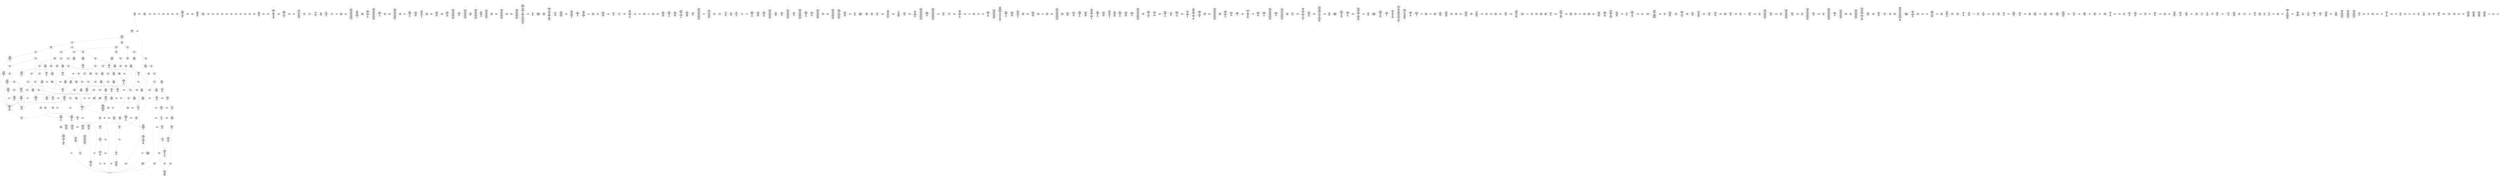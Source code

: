 /* Generated by GvGen v.1.0 (https://www.github.com/stricaud/gvgen) */

digraph G {
compound=true;
   node1 [label="[anywhere]"];
   node2 [label="# 0x0
PUSHX Data
PUSHX Data
MSTORE
CALLVALUE
ISZERO
PUSHX Data
JUMPI
"];
   node3 [label="# 0xc
PUSHX Data
REVERT
"];
   node4 [label="# 0x10
JUMPDEST
PUSHX LogicData
CALLDATASIZE
LT
PUSHX Data
JUMPI
"];
   node5 [label="# 0x1a
PUSHX Data
CALLDATALOAD
PUSHX BitData
SHR
PUSHX LogicData
GT
PUSHX Data
JUMPI
"];
   node6 [label="# 0x2b
PUSHX LogicData
GT
PUSHX Data
JUMPI
"];
   node7 [label="# 0x36
PUSHX LogicData
GT
PUSHX Data
JUMPI
"];
   node8 [label="# 0x41
PUSHX LogicData
EQ
PUSHX Data
JUMPI
"];
   node9 [label="# 0x4c
PUSHX LogicData
EQ
PUSHX Data
JUMPI
"];
   node10 [label="# 0x57
PUSHX LogicData
EQ
PUSHX Data
JUMPI
"];
   node11 [label="# 0x62
PUSHX LogicData
EQ
PUSHX Data
JUMPI
"];
   node12 [label="# 0x6d
PUSHX LogicData
EQ
PUSHX Data
JUMPI
"];
   node13 [label="# 0x78
PUSHX LogicData
EQ
PUSHX Data
JUMPI
"];
   node14 [label="# 0x83
PUSHX Data
REVERT
"];
   node15 [label="# 0x87
JUMPDEST
PUSHX LogicData
EQ
PUSHX Data
JUMPI
"];
   node16 [label="# 0x93
PUSHX LogicData
EQ
PUSHX Data
JUMPI
"];
   node17 [label="# 0x9e
PUSHX LogicData
EQ
PUSHX Data
JUMPI
"];
   node18 [label="# 0xa9
PUSHX LogicData
EQ
PUSHX Data
JUMPI
"];
   node19 [label="# 0xb4
PUSHX LogicData
EQ
PUSHX Data
JUMPI
"];
   node20 [label="# 0xbf
PUSHX LogicData
EQ
PUSHX Data
JUMPI
"];
   node21 [label="# 0xca
PUSHX Data
REVERT
"];
   node22 [label="# 0xce
JUMPDEST
PUSHX LogicData
GT
PUSHX Data
JUMPI
"];
   node23 [label="# 0xda
PUSHX LogicData
EQ
PUSHX Data
JUMPI
"];
   node24 [label="# 0xe5
PUSHX LogicData
EQ
PUSHX Data
JUMPI
"];
   node25 [label="# 0xf0
PUSHX LogicData
EQ
PUSHX Data
JUMPI
"];
   node26 [label="# 0xfb
PUSHX LogicData
EQ
PUSHX Data
JUMPI
"];
   node27 [label="# 0x106
PUSHX LogicData
EQ
PUSHX Data
JUMPI
"];
   node28 [label="# 0x111
PUSHX LogicData
EQ
PUSHX Data
JUMPI
"];
   node29 [label="# 0x11c
PUSHX Data
REVERT
"];
   node30 [label="# 0x120
JUMPDEST
PUSHX LogicData
EQ
PUSHX Data
JUMPI
"];
   node31 [label="# 0x12c
PUSHX LogicData
EQ
PUSHX Data
JUMPI
"];
   node32 [label="# 0x137
PUSHX LogicData
EQ
PUSHX Data
JUMPI
"];
   node33 [label="# 0x142
PUSHX LogicData
EQ
PUSHX Data
JUMPI
"];
   node34 [label="# 0x14d
PUSHX LogicData
EQ
PUSHX Data
JUMPI
"];
   node35 [label="# 0x158
PUSHX Data
REVERT
"];
   node36 [label="# 0x15c
JUMPDEST
PUSHX LogicData
GT
PUSHX Data
JUMPI
"];
   node37 [label="# 0x168
PUSHX LogicData
GT
PUSHX Data
JUMPI
"];
   node38 [label="# 0x173
PUSHX LogicData
EQ
PUSHX Data
JUMPI
"];
   node39 [label="# 0x17e
PUSHX LogicData
EQ
PUSHX Data
JUMPI
"];
   node40 [label="# 0x189
PUSHX LogicData
EQ
PUSHX Data
JUMPI
"];
   node41 [label="# 0x194
PUSHX LogicData
EQ
PUSHX Data
JUMPI
"];
   node42 [label="# 0x19f
PUSHX LogicData
EQ
PUSHX Data
JUMPI
"];
   node43 [label="# 0x1aa
PUSHX LogicData
EQ
PUSHX Data
JUMPI
"];
   node44 [label="# 0x1b5
PUSHX Data
REVERT
"];
   node45 [label="# 0x1b9
JUMPDEST
PUSHX LogicData
EQ
PUSHX Data
JUMPI
"];
   node46 [label="# 0x1c5
PUSHX LogicData
EQ
PUSHX Data
JUMPI
"];
   node47 [label="# 0x1d0
PUSHX LogicData
EQ
PUSHX Data
JUMPI
"];
   node48 [label="# 0x1db
PUSHX LogicData
EQ
PUSHX Data
JUMPI
"];
   node49 [label="# 0x1e6
PUSHX LogicData
EQ
PUSHX Data
JUMPI
"];
   node50 [label="# 0x1f1
PUSHX LogicData
EQ
PUSHX Data
JUMPI
"];
   node51 [label="# 0x1fc
PUSHX Data
REVERT
"];
   node52 [label="# 0x200
JUMPDEST
PUSHX LogicData
GT
PUSHX Data
JUMPI
"];
   node53 [label="# 0x20c
PUSHX LogicData
EQ
PUSHX Data
JUMPI
"];
   node54 [label="# 0x217
PUSHX LogicData
EQ
PUSHX Data
JUMPI
"];
   node55 [label="# 0x222
PUSHX LogicData
EQ
PUSHX Data
JUMPI
"];
   node56 [label="# 0x22d
PUSHX LogicData
EQ
PUSHX Data
JUMPI
"];
   node57 [label="# 0x238
PUSHX LogicData
EQ
PUSHX Data
JUMPI
"];
   node58 [label="# 0x243
PUSHX LogicData
EQ
PUSHX Data
JUMPI
"];
   node59 [label="# 0x24e
PUSHX Data
REVERT
"];
   node60 [label="# 0x252
JUMPDEST
PUSHX LogicData
EQ
PUSHX Data
JUMPI
"];
   node61 [label="# 0x25e
PUSHX LogicData
EQ
PUSHX Data
JUMPI
"];
   node62 [label="# 0x269
PUSHX LogicData
EQ
PUSHX Data
JUMPI
"];
   node63 [label="# 0x274
PUSHX LogicData
EQ
PUSHX Data
JUMPI
"];
   node64 [label="# 0x27f
PUSHX LogicData
EQ
PUSHX Data
JUMPI
"];
   node65 [label="# 0x28a
JUMPDEST
PUSHX Data
REVERT
"];
   node66 [label="# 0x28f
JUMPDEST
PUSHX Data
PUSHX Data
CALLDATASIZE
PUSHX Data
PUSHX Data
JUMP
"];
   node67 [label="# 0x29d
JUMPDEST
PUSHX Data
JUMP
"];
   node68 [label="# 0x2a2
JUMPDEST
PUSHX MemData
MLOAD
ISZERO
ISZERO
MSTORE
PUSHX ArithData
ADD
"];
   node69 [label="# 0x2ae
JUMPDEST
PUSHX MemData
MLOAD
SUB
RETURN
"];
   node70 [label="# 0x2b7
JUMPDEST
PUSHX Data
PUSHX Data
JUMP
"];
   node71 [label="# 0x2bf
JUMPDEST
PUSHX MemData
MLOAD
PUSHX Data
PUSHX Data
JUMP
"];
   node72 [label="# 0x2cc
JUMPDEST
PUSHX Data
PUSHX Data
CALLDATASIZE
PUSHX Data
PUSHX Data
JUMP
"];
   node73 [label="# 0x2da
JUMPDEST
PUSHX Data
JUMP
"];
   node74 [label="# 0x2df
JUMPDEST
PUSHX MemData
MLOAD
PUSHX ArithData
PUSHX BitData
PUSHX BitData
SHL
SUB
AND
MSTORE
PUSHX ArithData
ADD
PUSHX Data
JUMP
"];
   node75 [label="# 0x2f7
JUMPDEST
PUSHX Data
PUSHX Data
CALLDATASIZE
PUSHX Data
PUSHX Data
JUMP
"];
   node76 [label="# 0x305
JUMPDEST
PUSHX Data
JUMP
"];
   node77 [label="# 0x30a
JUMPDEST
STOP
"];
   node78 [label="# 0x30c
JUMPDEST
PUSHX Data
PUSHX StorData
SLOAD
JUMP
"];
   node79 [label="# 0x315
JUMPDEST
PUSHX MemData
MLOAD
MSTORE
PUSHX ArithData
ADD
PUSHX Data
JUMP
"];
   node80 [label="# 0x323
JUMPDEST
PUSHX Data
PUSHX Data
CALLDATASIZE
PUSHX Data
PUSHX Data
JUMP
"];
   node81 [label="# 0x331
JUMPDEST
PUSHX Data
JUMP
"];
   node82 [label="# 0x336
JUMPDEST
PUSHX StorData
SLOAD
PUSHX Data
JUMP
"];
   node83 [label="# 0x33e
JUMPDEST
PUSHX StorData
SLOAD
PUSHX Data
PUSHX ArithData
PUSHX BitData
PUSHX BitData
SHL
SUB
AND
JUMP
"];
   node84 [label="# 0x351
JUMPDEST
PUSHX Data
PUSHX Data
CALLDATASIZE
PUSHX Data
PUSHX Data
JUMP
"];
   node85 [label="# 0x35f
JUMPDEST
PUSHX Data
JUMP
"];
   node86 [label="# 0x364
JUMPDEST
PUSHX Data
PUSHX Data
CALLDATASIZE
PUSHX Data
PUSHX Data
JUMP
"];
   node87 [label="# 0x372
JUMPDEST
PUSHX Data
JUMP
"];
   node88 [label="# 0x377
JUMPDEST
PUSHX StorData
SLOAD
PUSHX Data
PUSHX BitData
PUSHX BitData
SHL
DIV
PUSHX BitData
AND
JUMP
"];
   node89 [label="# 0x38b
JUMPDEST
PUSHX Data
PUSHX Data
CALLDATASIZE
PUSHX Data
PUSHX Data
JUMP
"];
   node90 [label="# 0x399
JUMPDEST
PUSHX Data
JUMP
"];
   node91 [label="# 0x39e
JUMPDEST
PUSHX Data
MLOAD
PUSHX ArithData
PUSHX BitData
PUSHX BitData
SHL
SUB
AND
MSTORE
PUSHX ArithData
ADD
MSTORE
ADD
PUSHX Data
JUMP
"];
   node92 [label="# 0x3bd
JUMPDEST
PUSHX Data
PUSHX Data
CALLDATASIZE
PUSHX Data
PUSHX Data
JUMP
"];
   node93 [label="# 0x3cb
JUMPDEST
PUSHX Data
JUMP
"];
   node94 [label="# 0x3d0
JUMPDEST
PUSHX Data
PUSHX Data
CALLDATASIZE
PUSHX Data
PUSHX Data
JUMP
"];
   node95 [label="# 0x3de
JUMPDEST
PUSHX Data
JUMP
"];
   node96 [label="# 0x3e3
JUMPDEST
PUSHX StorData
SLOAD
PUSHX Data
PUSHX ArithData
PUSHX BitData
PUSHX BitData
SHL
SUB
AND
JUMP
"];
   node97 [label="# 0x3f6
JUMPDEST
PUSHX Data
PUSHX Data
CALLDATASIZE
PUSHX Data
PUSHX Data
JUMP
"];
   node98 [label="# 0x404
JUMPDEST
PUSHX Data
PUSHX Data
MSTORE
PUSHX Data
MSTORE
PUSHX Data
SHA3
SLOAD
PUSHX BitData
AND
JUMP
"];
   node99 [label="# 0x419
JUMPDEST
PUSHX MemData
MLOAD
PUSHX Data
PUSHX Data
JUMP
"];
   node100 [label="# 0x426
JUMPDEST
PUSHX Data
PUSHX Data
JUMP
"];
   node101 [label="# 0x42e
JUMPDEST
PUSHX Data
PUSHX Data
CALLDATASIZE
PUSHX Data
PUSHX Data
JUMP
"];
   node102 [label="# 0x43c
JUMPDEST
PUSHX Data
JUMP
"];
   node103 [label="# 0x441
JUMPDEST
PUSHX Data
PUSHX Data
CALLDATASIZE
PUSHX Data
PUSHX Data
JUMP
"];
   node104 [label="# 0x44f
JUMPDEST
PUSHX Data
JUMP
"];
   node105 [label="# 0x454
JUMPDEST
PUSHX Data
PUSHX Data
JUMP
"];
   node106 [label="# 0x45c
JUMPDEST
PUSHX Data
PUSHX Data
CALLDATASIZE
PUSHX Data
PUSHX Data
JUMP
"];
   node107 [label="# 0x46a
JUMPDEST
PUSHX Data
JUMP
"];
   node108 [label="# 0x46f
JUMPDEST
PUSHX Data
PUSHX Data
CALLDATASIZE
PUSHX Data
PUSHX Data
JUMP
"];
   node109 [label="# 0x47d
JUMPDEST
PUSHX Data
JUMP
"];
   node110 [label="# 0x482
JUMPDEST
PUSHX Data
PUSHX Data
CALLDATASIZE
PUSHX Data
PUSHX Data
JUMP
"];
   node111 [label="# 0x490
JUMPDEST
PUSHX Data
JUMP
"];
   node112 [label="# 0x495
JUMPDEST
PUSHX Data
PUSHX Data
CALLDATASIZE
PUSHX Data
PUSHX Data
JUMP
"];
   node113 [label="# 0x4a3
JUMPDEST
PUSHX Data
JUMP
"];
   node114 [label="# 0x4a8
JUMPDEST
PUSHX Data
PUSHX Data
JUMP
"];
   node115 [label="# 0x4b0
JUMPDEST
PUSHX StorData
SLOAD
PUSHX Data
PUSHX BitData
PUSHX BitData
SHL
DIV
PUSHX BitData
AND
JUMP
"];
   node116 [label="# 0x4c4
JUMPDEST
PUSHX StorData
SLOAD
PUSHX ArithData
PUSHX BitData
PUSHX BitData
SHL
SUB
AND
PUSHX Data
JUMP
"];
   node117 [label="# 0x4d5
JUMPDEST
PUSHX Data
PUSHX Data
JUMP
"];
   node118 [label="# 0x4dd
JUMPDEST
PUSHX StorData
SLOAD
PUSHX Data
PUSHX ArithData
PUSHX BitData
PUSHX BitData
SHL
SUB
AND
JUMP
"];
   node119 [label="# 0x4f0
JUMPDEST
PUSHX Data
PUSHX Data
CALLDATASIZE
PUSHX Data
PUSHX Data
JUMP
"];
   node120 [label="# 0x4fe
JUMPDEST
PUSHX Data
JUMP
"];
   node121 [label="# 0x503
JUMPDEST
PUSHX StorData
SLOAD
PUSHX Data
PUSHX ArithData
PUSHX BitData
PUSHX BitData
SHL
SUB
AND
JUMP
"];
   node122 [label="# 0x516
JUMPDEST
PUSHX StorData
SLOAD
PUSHX Data
PUSHX ArithData
PUSHX BitData
PUSHX BitData
SHL
SUB
AND
JUMP
"];
   node123 [label="# 0x529
JUMPDEST
PUSHX Data
PUSHX Data
CALLDATASIZE
PUSHX Data
PUSHX Data
JUMP
"];
   node124 [label="# 0x537
JUMPDEST
PUSHX Data
JUMP
"];
   node125 [label="# 0x53c
JUMPDEST
PUSHX StorData
SLOAD
PUSHX Data
PUSHX BitData
PUSHX BitData
SHL
DIV
PUSHX BitData
AND
JUMP
"];
   node126 [label="# 0x550
JUMPDEST
PUSHX Data
PUSHX Data
CALLDATASIZE
PUSHX Data
PUSHX Data
JUMP
"];
   node127 [label="# 0x55e
JUMPDEST
PUSHX Data
JUMP
"];
   node128 [label="# 0x563
JUMPDEST
PUSHX Data
PUSHX Data
CALLDATASIZE
PUSHX Data
PUSHX Data
JUMP
"];
   node129 [label="# 0x571
JUMPDEST
PUSHX Data
JUMP
"];
   node130 [label="# 0x576
JUMPDEST
PUSHX Data
PUSHX Data
CALLDATASIZE
PUSHX Data
PUSHX Data
JUMP
"];
   node131 [label="# 0x584
JUMPDEST
PUSHX Data
JUMP
"];
   node132 [label="# 0x589
JUMPDEST
PUSHX Data
PUSHX Data
CALLDATASIZE
PUSHX Data
PUSHX Data
JUMP
"];
   node133 [label="# 0x597
JUMPDEST
PUSHX Data
PUSHX Data
MSTORE
PUSHX Data
MSTORE
PUSHX Data
SHA3
SLOAD
JUMP
"];
   node134 [label="# 0x5a9
JUMPDEST
PUSHX Data
PUSHX Data
CALLDATASIZE
PUSHX Data
PUSHX Data
JUMP
"];
   node135 [label="# 0x5b7
JUMPDEST
PUSHX Data
JUMP
"];
   node136 [label="# 0x5bc
JUMPDEST
PUSHX Data
PUSHX Data
CALLDATASIZE
PUSHX Data
PUSHX Data
JUMP
"];
   node137 [label="# 0x5ca
JUMPDEST
PUSHX Data
JUMP
"];
   node138 [label="# 0x5cf
JUMPDEST
PUSHX Data
PUSHX StorData
SLOAD
JUMP
"];
   node139 [label="# 0x5d8
JUMPDEST
PUSHX Data
PUSHX Data
CALLDATASIZE
PUSHX Data
PUSHX Data
JUMP
"];
   node140 [label="# 0x5e6
JUMPDEST
PUSHX ArithData
PUSHX BitData
PUSHX BitData
SHL
SUB
AND
PUSHX Data
MSTORE
PUSHX Data
PUSHX Data
MSTORE
PUSHX Data
SHA3
AND
MSTORE
MSTORE
SHA3
SLOAD
PUSHX BitData
AND
JUMP
"];
   node141 [label="# 0x614
JUMPDEST
PUSHX StorData
SLOAD
PUSHX Data
PUSHX BitData
PUSHX BitData
SHL
DIV
PUSHX BitData
AND
JUMP
"];
   node142 [label="# 0x628
JUMPDEST
PUSHX Data
PUSHX Data
CALLDATASIZE
PUSHX Data
PUSHX Data
JUMP
"];
   node143 [label="# 0x636
JUMPDEST
PUSHX Data
JUMP
"];
   node144 [label="# 0x63b
JUMPDEST
PUSHX Data
PUSHX Data
JUMP
"];
   node145 [label="# 0x643
JUMPDEST
PUSHX StorData
SLOAD
PUSHX Data
PUSHX ArithData
PUSHX BitData
PUSHX BitData
SHL
SUB
AND
JUMP
"];
   node146 [label="# 0x656
JUMPDEST
PUSHX Data
PUSHX ArithData
PUSHX BitData
PUSHX BitData
SHL
SUB
NOT
AND
PUSHX BitData
PUSHX BitData
SHL
EQ
PUSHX Data
JUMPI
"];
   node147 [label="# 0x672
PUSHX Data
PUSHX Data
JUMP
"];
   node148 [label="# 0x67b
JUMPDEST
JUMP
"];
   node149 [label="# 0x681
JUMPDEST
PUSHX Data
PUSHX StorData
SLOAD
PUSHX Data
PUSHX Data
JUMP
"];
   node150 [label="# 0x690
JUMPDEST
PUSHX ArithData
ADD
PUSHX ArithData
DIV
MUL
PUSHX ArithData
ADD
PUSHX MemData
MLOAD
ADD
PUSHX Data
MSTORE
MSTORE
PUSHX ArithData
ADD
SLOAD
PUSHX Data
PUSHX Data
JUMP
"];
   node151 [label="# 0x6bc
JUMPDEST
ISZERO
PUSHX Data
JUMPI
"];
   node152 [label="# 0x6c3
PUSHX LogicData
LT
PUSHX Data
JUMPI
"];
   node153 [label="# 0x6cb
PUSHX ArithData
SLOAD
DIV
MUL
MSTORE
PUSHX ArithData
ADD
PUSHX Data
JUMP
"];
   node154 [label="# 0x6de
JUMPDEST
ADD
PUSHX Data
MSTORE
PUSHX Data
PUSHX Data
SHA3
"];
   node155 [label="# 0x6ec
JUMPDEST
SLOAD
MSTORE
PUSHX ArithData
ADD
PUSHX ArithData
ADD
GT
PUSHX Data
JUMPI
"];
   node156 [label="# 0x700
SUB
PUSHX BitData
AND
ADD
"];
   node157 [label="# 0x709
JUMPDEST
JUMP
"];
   node158 [label="# 0x713
JUMPDEST
PUSHX Data
PUSHX Data
PUSHX Data
JUMP
"];
   node159 [label="# 0x71e
JUMPDEST
PUSHX Data
JUMPI
"];
   node160 [label="# 0x723
PUSHX MemData
MLOAD
PUSHX BitData
PUSHX BitData
SHL
MSTORE
PUSHX Data
PUSHX ArithData
ADD
MSTORE
PUSHX Data
PUSHX ArithData
ADD
MSTORE
PUSHX Data
PUSHX ArithData
ADD
MSTORE
PUSHX BitData
PUSHX BitData
SHL
PUSHX ArithData
ADD
MSTORE
PUSHX ArithData
ADD
"];
   node161 [label="# 0x77b
JUMPDEST
PUSHX MemData
MLOAD
SUB
REVERT
"];
   node162 [label="# 0x784
JUMPDEST
PUSHX Data
MSTORE
PUSHX Data
PUSHX Data
MSTORE
PUSHX Data
SHA3
SLOAD
PUSHX ArithData
PUSHX BitData
PUSHX BitData
SHL
SUB
AND
JUMP
"];
   node163 [label="# 0x7a0
JUMPDEST
PUSHX Data
PUSHX Data
PUSHX Data
JUMP
"];
   node164 [label="# 0x7ab
JUMPDEST
PUSHX ArithData
PUSHX BitData
PUSHX BitData
SHL
SUB
AND
PUSHX ArithData
PUSHX BitData
PUSHX BitData
SHL
SUB
AND
EQ
ISZERO
PUSHX Data
JUMPI
"];
   node165 [label="# 0x7c8
PUSHX MemData
MLOAD
PUSHX BitData
PUSHX BitData
SHL
MSTORE
PUSHX Data
PUSHX ArithData
ADD
MSTORE
PUSHX Data
PUSHX ArithData
ADD
MSTORE
PUSHX Data
PUSHX ArithData
ADD
MSTORE
PUSHX BitData
PUSHX BitData
SHL
PUSHX ArithData
ADD
MSTORE
PUSHX ArithData
ADD
PUSHX Data
JUMP
"];
   node166 [label="# 0x819
JUMPDEST
CALLER
PUSHX ArithData
PUSHX BitData
PUSHX BitData
SHL
SUB
AND
EQ
PUSHX Data
JUMPI
"];
   node167 [label="# 0x82b
PUSHX Data
CALLER
PUSHX Data
JUMP
"];
   node168 [label="# 0x835
JUMPDEST
PUSHX Data
JUMPI
"];
   node169 [label="# 0x83a
PUSHX MemData
MLOAD
PUSHX BitData
PUSHX BitData
SHL
MSTORE
PUSHX Data
PUSHX ArithData
ADD
MSTORE
PUSHX Data
PUSHX ArithData
ADD
MSTORE
PUSHX Data
PUSHX ArithData
ADD
MSTORE
PUSHX Data
PUSHX ArithData
ADD
MSTORE
PUSHX ArithData
ADD
PUSHX Data
JUMP
"];
   node170 [label="# 0x8a7
JUMPDEST
PUSHX Data
PUSHX Data
JUMP
"];
   node171 [label="# 0x8b1
JUMPDEST
JUMP
"];
   node172 [label="# 0x8b6
JUMPDEST
PUSHX StorData
SLOAD
PUSHX ArithData
PUSHX BitData
PUSHX BitData
SHL
SUB
AND
CALLER
EQ
PUSHX Data
JUMPI
"];
   node173 [label="# 0x8c9
PUSHX MemData
MLOAD
PUSHX BitData
PUSHX BitData
SHL
MSTORE
PUSHX ArithData
ADD
PUSHX Data
PUSHX Data
JUMP
"];
   node174 [label="# 0x8e0
JUMPDEST
PUSHX StorData
SLOAD
ISZERO
ISZERO
PUSHX BitData
PUSHX BitData
SHL
MUL
PUSHX BitData
PUSHX BitData
SHL
NOT
AND
OR
SSTORE
JUMP
"];
   node175 [label="# 0x8fe
JUMPDEST
PUSHX Data
CALLER
PUSHX Data
JUMP
"];
   node176 [label="# 0x908
JUMPDEST
PUSHX Data
JUMPI
"];
   node177 [label="# 0x90d
PUSHX MemData
MLOAD
PUSHX BitData
PUSHX BitData
SHL
MSTORE
PUSHX ArithData
ADD
PUSHX Data
PUSHX Data
JUMP
"];
   node178 [label="# 0x924
JUMPDEST
PUSHX Data
PUSHX Data
JUMP
"];
   node179 [label="# 0x92f
JUMPDEST
PUSHX StorData
SLOAD
PUSHX BitData
PUSHX BitData
SHL
DIV
PUSHX BitData
AND
ISZERO
PUSHX Data
JUMPI
"];
   node180 [label="# 0x942
PUSHX MemData
MLOAD
PUSHX BitData
PUSHX BitData
SHL
MSTORE
PUSHX Data
PUSHX ArithData
ADD
MSTORE
PUSHX Data
PUSHX ArithData
ADD
MSTORE
PUSHX BitData
PUSHX BitData
SHL
PUSHX ArithData
ADD
MSTORE
PUSHX ArithData
ADD
PUSHX Data
JUMP
"];
   node181 [label="# 0x982
JUMPDEST
PUSHX LogicData
PUSHX StorData
SLOAD
EQ
ISZERO
PUSHX Data
JUMPI
"];
   node182 [label="# 0x98e
PUSHX MemData
MLOAD
PUSHX BitData
PUSHX BitData
SHL
MSTORE
PUSHX Data
PUSHX ArithData
ADD
MSTORE
PUSHX Data
PUSHX ArithData
ADD
MSTORE
PUSHX Data
PUSHX ArithData
ADD
MSTORE
PUSHX ArithData
ADD
PUSHX Data
JUMP
"];
   node183 [label="# 0x9d5
JUMPDEST
PUSHX Data
PUSHX Data
SSTORE
PUSHX Data
JUMPI
"];
   node184 [label="# 0x9e0
PUSHX MemData
MLOAD
PUSHX BitData
PUSHX BitData
SHL
MSTORE
PUSHX Data
PUSHX ArithData
ADD
MSTORE
PUSHX Data
PUSHX ArithData
ADD
MSTORE
PUSHX BitData
PUSHX BitData
SHL
PUSHX ArithData
ADD
MSTORE
PUSHX ArithData
ADD
PUSHX Data
JUMP
"];
   node185 [label="# 0xa1f
JUMPDEST
CALLER
PUSHX Data
MSTORE
PUSHX Data
PUSHX Data
MSTORE
PUSHX Data
SHA3
SLOAD
GT
PUSHX Data
JUMPI
"];
   node186 [label="# 0xa36
PUSHX MemData
MLOAD
PUSHX BitData
PUSHX BitData
SHL
MSTORE
PUSHX Data
PUSHX ArithData
ADD
MSTORE
PUSHX ArithData
ADD
MSTORE
PUSHX Data
PUSHX ArithData
ADD
MSTORE
PUSHX ArithData
ADD
PUSHX Data
JUMP
"];
   node187 [label="# 0xa7d
JUMPDEST
PUSHX Data
CALLER
PUSHX Data
JUMP
"];
   node188 [label="# 0xa87
JUMPDEST
PUSHX Data
JUMPI
"];
   node189 [label="# 0xa8c
PUSHX MemData
MLOAD
PUSHX BitData
PUSHX BitData
SHL
MSTORE
PUSHX Data
PUSHX ArithData
ADD
MSTORE
PUSHX Data
PUSHX ArithData
ADD
MSTORE
PUSHX BitData
PUSHX BitData
SHL
PUSHX ArithData
ADD
MSTORE
PUSHX ArithData
ADD
PUSHX Data
JUMP
"];
   node190 [label="# 0xac3
JUMPDEST
PUSHX Data
PUSHX Data
JUMP
"];
   node191 [label="# 0xacf
JUMPDEST
PUSHX Data
JUMPI
"];
   node192 [label="# 0xad4
PUSHX MemData
MLOAD
PUSHX BitData
PUSHX BitData
SHL
MSTORE
PUSHX Data
PUSHX ArithData
ADD
MSTORE
PUSHX Data
PUSHX ArithData
ADD
MSTORE
PUSHX BitData
PUSHX BitData
SHL
PUSHX ArithData
ADD
MSTORE
PUSHX ArithData
ADD
PUSHX Data
JUMP
"];
   node193 [label="# 0xb13
JUMPDEST
PUSHX StorData
SLOAD
PUSHX ArithData
PUSHX BitData
PUSHX BitData
SHL
SUB
AND
PUSHX BitData
CALLER
PUSHX MemData
MLOAD
PUSHX ArithData
PUSHX BitData
PUSHX BitData
SHL
SUB
NOT
PUSHX BitData
SHL
AND
MSTORE
PUSHX ArithData
PUSHX BitData
PUSHX BitData
SHL
SUB
AND
PUSHX ArithData
ADD
MSTORE
PUSHX ArithData
ADD
MSTORE
PUSHX ArithData
ADD
PUSHX Data
PUSHX MemData
MLOAD
SUB
PUSHX Data
EXTCODESIZE
ISZERO
ISZERO
PUSHX Data
JUMPI
"];
   node194 [label="# 0xb69
PUSHX Data
REVERT
"];
   node195 [label="# 0xb6d
JUMPDEST
GAS
CALL
ISZERO
ISZERO
PUSHX Data
JUMPI
"];
   node196 [label="# 0xb78
RETURNDATASIZE
PUSHX Data
RETURNDATACOPY
RETURNDATASIZE
PUSHX Data
REVERT
"];
   node197 [label="# 0xb81
JUMPDEST
PUSHX Data
PUSHX Data
PUSHX Data
CALLER
JUMP
"];
   node198 [label="# 0xb91
JUMPDEST
PUSHX ArithData
PUSHX BitData
PUSHX BitData
SHL
SUB
AND
MSTORE
PUSHX ArithData
ADD
MSTORE
PUSHX ArithData
ADD
PUSHX Data
SHA3
SSTORE
CALLER
PUSHX ArithData
PUSHX BitData
PUSHX BitData
SHL
SUB
AND
PUSHX Data
PUSHX MemData
MLOAD
PUSHX Data
MSTORE
PUSHX ArithData
ADD
JUMP
"];
   node199 [label="# 0xbe7
JUMPDEST
PUSHX MemData
MLOAD
SUB
LOGX
PUSHX Data
PUSHX Data
SSTORE
JUMP
"];
   node200 [label="# 0xbfb
JUMPDEST
PUSHX Data
PUSHX Data
PUSHX Data
PUSHX StorData
SLOAD
PUSHX Data
PUSHX StorData
SLOAD
PUSHX BitData
PUSHX BitData
AND
JUMP
"];
   node201 [label="# 0xc1b
JUMPDEST
PUSHX Data
JUMP
"];
   node202 [label="# 0xc21
JUMPDEST
PUSHX Data
MSTORE
PUSHX Data
PUSHX Data
MSTORE
PUSHX Data
SHA3
SLOAD
PUSHX ArithData
PUSHX BitData
PUSHX BitData
SHL
SUB
AND
PUSHX Data
JUMPI
"];
   node203 [label="# 0xc42
PUSHX StorData
SLOAD
PUSHX ArithData
PUSHX BitData
PUSHX BitData
SHL
SUB
AND
PUSHX Data
JUMP
"];
   node204 [label="# 0xc52
JUMPDEST
PUSHX Data
MSTORE
PUSHX Data
PUSHX Data
MSTORE
PUSHX Data
SHA3
SLOAD
PUSHX ArithData
PUSHX BitData
PUSHX BitData
SHL
SUB
AND
"];
   node205 [label="# 0xc6b
JUMPDEST
"];
   node206 [label="# 0xc72
JUMPDEST
JUMP
"];
   node207 [label="# 0xc79
JUMPDEST
PUSHX Data
PUSHX Data
PUSHX Data
JUMP
"];
   node208 [label="# 0xc84
JUMPDEST
LT
PUSHX Data
JUMPI
"];
   node209 [label="# 0xc8b
PUSHX MemData
MLOAD
PUSHX BitData
PUSHX BitData
SHL
MSTORE
PUSHX ArithData
ADD
PUSHX Data
PUSHX Data
JUMP
"];
   node210 [label="# 0xca2
JUMPDEST
PUSHX Data
"];
   node211 [label="# 0xca6
JUMPDEST
PUSHX StorData
SLOAD
LT
ISZERO
PUSHX Data
JUMPI
"];
   node212 [label="# 0xcb1
PUSHX StorData
SLOAD
LT
PUSHX Data
JUMPI
"];
   node213 [label="# 0xcbc
PUSHX Data
PUSHX Data
JUMP
"];
   node214 [label="# 0xcc3
JUMPDEST
PUSHX Data
MSTORE
PUSHX Data
SHA3
ADD
SLOAD
PUSHX ArithData
PUSHX BitData
PUSHX BitData
SHL
SUB
AND
AND
EQ
ISZERO
PUSHX Data
JUMPI
"];
   node215 [label="# 0xce3
EQ
ISZERO
PUSHX Data
JUMPI
"];
   node216 [label="# 0xceb
PUSHX Data
JUMP
"];
   node217 [label="# 0xcf3
JUMPDEST
PUSHX Data
PUSHX Data
JUMP
"];
   node218 [label="# 0xcfd
JUMPDEST
"];
   node219 [label="# 0xd01
JUMPDEST
PUSHX Data
PUSHX Data
JUMP
"];
   node220 [label="# 0xd0b
JUMPDEST
PUSHX Data
JUMP
"];
   node221 [label="# 0xd13
JUMPDEST
PUSHX MemData
MLOAD
PUSHX BitData
PUSHX BitData
SHL
MSTORE
PUSHX ArithData
ADD
PUSHX Data
PUSHX Data
JUMP
"];
   node222 [label="# 0xd2c
JUMPDEST
PUSHX StorData
SLOAD
PUSHX ArithData
PUSHX BitData
PUSHX BitData
SHL
SUB
AND
CALLER
EQ
PUSHX Data
JUMPI
"];
   node223 [label="# 0xd3f
PUSHX MemData
MLOAD
PUSHX BitData
PUSHX BitData
SHL
MSTORE
PUSHX ArithData
ADD
PUSHX Data
PUSHX Data
JUMP
"];
   node224 [label="# 0xd56
JUMPDEST
PUSHX StorData
SLOAD
PUSHX ArithData
PUSHX BitData
PUSHX BitData
SHL
SUB
NOT
AND
PUSHX ArithData
PUSHX BitData
PUSHX BitData
SHL
SUB
AND
OR
SSTORE
JUMP
"];
   node225 [label="# 0xd78
JUMPDEST
PUSHX StorData
SLOAD
PUSHX ArithData
PUSHX BitData
PUSHX BitData
SHL
SUB
AND
CALLER
EQ
PUSHX Data
JUMPI
"];
   node226 [label="# 0xd8b
PUSHX MemData
MLOAD
PUSHX BitData
PUSHX BitData
SHL
MSTORE
PUSHX ArithData
ADD
PUSHX Data
PUSHX Data
JUMP
"];
   node227 [label="# 0xda2
JUMPDEST
SELFBALANCE
PUSHX Data
PUSHX StorData
SLOAD
PUSHX ArithData
PUSHX BitData
PUSHX BitData
SHL
SUB
AND
JUMP
"];
   node228 [label="# 0xdb5
JUMPDEST
PUSHX ArithData
PUSHX BitData
PUSHX BitData
SHL
SUB
AND
PUSHX ArithData
ISZERO
MUL
PUSHX MemData
MLOAD
PUSHX Data
PUSHX MemData
MLOAD
SUB
CALL
ISZERO
ISZERO
PUSHX Data
JUMPI
"];
   node229 [label="# 0xde4
RETURNDATASIZE
PUSHX Data
RETURNDATACOPY
RETURNDATASIZE
PUSHX Data
REVERT
"];
   node230 [label="# 0xded
JUMPDEST
JUMP
"];
   node231 [label="# 0xdf1
JUMPDEST
PUSHX Data
PUSHX MemData
MLOAD
PUSHX ArithData
ADD
PUSHX Data
MSTORE
PUSHX Data
MSTORE
PUSHX Data
JUMP
"];
   node232 [label="# 0xe0c
JUMPDEST
PUSHX StorData
SLOAD
PUSHX Data
LT
PUSHX Data
JUMPI
"];
   node233 [label="# 0xe19
PUSHX MemData
MLOAD
PUSHX BitData
PUSHX BitData
SHL
MSTORE
PUSHX Data
PUSHX ArithData
ADD
MSTORE
PUSHX Data
PUSHX ArithData
ADD
MSTORE
PUSHX Data
PUSHX ArithData
ADD
MSTORE
PUSHX BitData
PUSHX BitData
SHL
PUSHX ArithData
ADD
MSTORE
PUSHX ArithData
ADD
PUSHX Data
JUMP
"];
   node234 [label="# 0xe75
JUMPDEST
JUMP
"];
   node235 [label="# 0xe79
JUMPDEST
PUSHX StorData
SLOAD
PUSHX Data
PUSHX Data
JUMP
"];
   node236 [label="# 0xe86
JUMPDEST
PUSHX ArithData
ADD
PUSHX ArithData
DIV
MUL
PUSHX ArithData
ADD
PUSHX MemData
MLOAD
ADD
PUSHX Data
MSTORE
MSTORE
PUSHX ArithData
ADD
SLOAD
PUSHX Data
PUSHX Data
JUMP
"];
   node237 [label="# 0xeb2
JUMPDEST
ISZERO
PUSHX Data
JUMPI
"];
   node238 [label="# 0xeb9
PUSHX LogicData
LT
PUSHX Data
JUMPI
"];
   node239 [label="# 0xec1
PUSHX ArithData
SLOAD
DIV
MUL
MSTORE
PUSHX ArithData
ADD
PUSHX Data
JUMP
"];
   node240 [label="# 0xed4
JUMPDEST
ADD
PUSHX Data
MSTORE
PUSHX Data
PUSHX Data
SHA3
"];
   node241 [label="# 0xee2
JUMPDEST
SLOAD
MSTORE
PUSHX ArithData
ADD
PUSHX ArithData
ADD
GT
PUSHX Data
JUMPI
"];
   node242 [label="# 0xef6
SUB
PUSHX BitData
AND
ADD
"];
   node243 [label="# 0xeff
JUMPDEST
JUMP
"];
   node244 [label="# 0xf07
JUMPDEST
PUSHX StorData
SLOAD
PUSHX ArithData
PUSHX BitData
PUSHX BitData
SHL
SUB
AND
CALLER
EQ
PUSHX Data
JUMPI
"];
   node245 [label="# 0xf1a
PUSHX MemData
MLOAD
PUSHX BitData
PUSHX BitData
SHL
MSTORE
PUSHX ArithData
ADD
PUSHX Data
PUSHX Data
JUMP
"];
   node246 [label="# 0xf31
JUMPDEST
PUSHX StorData
SLOAD
PUSHX BitData
PUSHX BitData
SHL
DIV
PUSHX BitData
AND
ISZERO
PUSHX Data
JUMPI
"];
   node247 [label="# 0xf44
PUSHX MemData
MLOAD
PUSHX BitData
PUSHX BitData
SHL
MSTORE
PUSHX Data
PUSHX ArithData
ADD
MSTORE
PUSHX Data
PUSHX ArithData
ADD
MSTORE
PUSHX Data
PUSHX ArithData
ADD
MSTORE
PUSHX ArithData
ADD
PUSHX Data
JUMP
"];
   node248 [label="# 0xf8b
JUMPDEST
MLOAD
PUSHX Data
PUSHX Data
PUSHX ArithData
ADD
PUSHX Data
JUMP
"];
   node249 [label="# 0xf9e
JUMPDEST
PUSHX LogicData
PUSHX StorData
SLOAD
EQ
ISZERO
PUSHX Data
JUMPI
"];
   node250 [label="# 0xfaa
PUSHX MemData
MLOAD
PUSHX BitData
PUSHX BitData
SHL
MSTORE
PUSHX Data
PUSHX ArithData
ADD
MSTORE
PUSHX Data
PUSHX ArithData
ADD
MSTORE
PUSHX Data
PUSHX ArithData
ADD
MSTORE
PUSHX ArithData
ADD
PUSHX Data
JUMP
"];
   node251 [label="# 0xff1
JUMPDEST
PUSHX Data
PUSHX LogicData
SSTORE
GT
ISZERO
PUSHX Data
JUMPI
"];
   node252 [label="# 0x1000
PUSHX MemData
MLOAD
PUSHX BitData
PUSHX BitData
SHL
MSTORE
PUSHX Data
PUSHX ArithData
ADD
MSTORE
PUSHX Data
PUSHX ArithData
ADD
MSTORE
PUSHX BitData
PUSHX BitData
SHL
PUSHX ArithData
ADD
MSTORE
PUSHX ArithData
ADD
PUSHX Data
JUMP
"];
   node253 [label="# 0x103c
JUMPDEST
PUSHX StorData
SLOAD
PUSHX ArithData
PUSHX BitData
PUSHX BitData
SHL
SUB
AND
CALLER
EQ
PUSHX Data
JUMPI
"];
   node254 [label="# 0x104f
PUSHX StorData
SLOAD
PUSHX BitData
PUSHX BitData
SHL
DIV
PUSHX BitData
AND
PUSHX Data
JUMPI
"];
   node255 [label="# 0x1060
PUSHX MemData
MLOAD
PUSHX BitData
PUSHX BitData
SHL
MSTORE
PUSHX Data
PUSHX ArithData
ADD
MSTORE
PUSHX Data
PUSHX ArithData
ADD
MSTORE
PUSHX Data
PUSHX ArithData
ADD
MSTORE
PUSHX ArithData
ADD
PUSHX Data
JUMP
"];
   node256 [label="# 0x10a7
JUMPDEST
PUSHX Data
PUSHX Data
JUMP
"];
   node257 [label="# 0x10b3
JUMPDEST
PUSHX Data
JUMPI
"];
   node258 [label="# 0x10b8
PUSHX MemData
MLOAD
PUSHX BitData
PUSHX BitData
SHL
MSTORE
PUSHX Data
PUSHX ArithData
ADD
MSTORE
PUSHX Data
PUSHX ArithData
ADD
MSTORE
PUSHX BitData
PUSHX BitData
SHL
PUSHX ArithData
ADD
MSTORE
PUSHX ArithData
ADD
PUSHX Data
JUMP
"];
   node259 [label="# 0x10f7
JUMPDEST
PUSHX StorData
SLOAD
PUSHX ArithData
PUSHX BitData
PUSHX BitData
SHL
SUB
AND
PUSHX BitData
CALLER
PUSHX MemData
MLOAD
PUSHX BitData
AND
PUSHX BitData
SHL
MSTORE
PUSHX ArithData
ADD
PUSHX Data
PUSHX Data
JUMP
"];
   node260 [label="# 0x1127
JUMPDEST
PUSHX Data
PUSHX MemData
MLOAD
SUB
PUSHX Data
EXTCODESIZE
ISZERO
ISZERO
PUSHX Data
JUMPI
"];
   node261 [label="# 0x113d
PUSHX Data
REVERT
"];
   node262 [label="# 0x1141
JUMPDEST
GAS
CALL
ISZERO
ISZERO
PUSHX Data
JUMPI
"];
   node263 [label="# 0x114c
RETURNDATASIZE
PUSHX Data
RETURNDATACOPY
RETURNDATASIZE
PUSHX Data
REVERT
"];
   node264 [label="# 0x1155
JUMPDEST
PUSHX Data
PUSHX Data
PUSHX StorData
SLOAD
JUMP
"];
   node265 [label="# 0x1164
JUMPDEST
PUSHX Data
CALLER
PUSHX Data
JUMP
"];
   node266 [label="# 0x1170
JUMPDEST
PUSHX LogicData
GT
ISZERO
PUSHX Data
JUMPI
"];
   node267 [label="# 0x117b
PUSHX Data
PUSHX Data
JUMP
"];
   node268 [label="# 0x1182
JUMPDEST
PUSHX Data
MSTORE
PUSHX Data
PUSHX Data
MSTORE
PUSHX Data
SHA3
SLOAD
PUSHX BitData
NOT
AND
PUSHX Data
PUSHX LogicData
GT
ISZERO
PUSHX Data
JUMPI
"];
   node269 [label="# 0x11a3
PUSHX Data
PUSHX Data
JUMP
"];
   node270 [label="# 0x11aa
JUMPDEST
MUL
OR
SSTORE
PUSHX MemData
MLOAD
MSTORE
CALLER
PUSHX Data
PUSHX ArithData
ADD
PUSHX Data
JUMP
"];
   node271 [label="# 0x11e3
JUMPDEST
PUSHX Data
PUSHX StorData
SLOAD
LT
PUSHX Data
JUMPI
"];
   node272 [label="# 0x11f2
PUSHX Data
PUSHX Data
JUMP
"];
   node273 [label="# 0x11f9
JUMPDEST
PUSHX Data
MSTORE
PUSHX Data
SHA3
ADD
SLOAD
PUSHX ArithData
PUSHX BitData
PUSHX BitData
SHL
SUB
AND
PUSHX Data
JUMPI
"];
   node274 [label="# 0x1216
PUSHX MemData
MLOAD
PUSHX BitData
PUSHX BitData
SHL
MSTORE
PUSHX Data
PUSHX ArithData
ADD
MSTORE
PUSHX Data
PUSHX ArithData
ADD
MSTORE
PUSHX Data
PUSHX ArithData
ADD
MSTORE
PUSHX BitData
PUSHX BitData
SHL
PUSHX ArithData
ADD
MSTORE
PUSHX ArithData
ADD
PUSHX Data
JUMP
"];
   node275 [label="# 0x126f
JUMPDEST
PUSHX Data
PUSHX ArithData
PUSHX BitData
PUSHX BitData
SHL
SUB
AND
PUSHX Data
JUMPI
"];
   node276 [label="# 0x1280
PUSHX MemData
MLOAD
PUSHX BitData
PUSHX BitData
SHL
MSTORE
PUSHX Data
PUSHX ArithData
ADD
MSTORE
PUSHX Data
PUSHX ArithData
ADD
MSTORE
PUSHX Data
PUSHX ArithData
ADD
MSTORE
PUSHX BitData
PUSHX BitData
SHL
PUSHX ArithData
ADD
MSTORE
PUSHX ArithData
ADD
PUSHX Data
JUMP
"];
   node277 [label="# 0x12da
JUMPDEST
PUSHX Data
"];
   node278 [label="# 0x12de
JUMPDEST
PUSHX StorData
SLOAD
LT
ISZERO
PUSHX Data
JUMPI
"];
   node279 [label="# 0x12e9
PUSHX StorData
SLOAD
LT
PUSHX Data
JUMPI
"];
   node280 [label="# 0x12f4
PUSHX Data
PUSHX Data
JUMP
"];
   node281 [label="# 0x12fb
JUMPDEST
PUSHX Data
MSTORE
PUSHX Data
SHA3
ADD
SLOAD
PUSHX ArithData
PUSHX BitData
PUSHX BitData
SHL
SUB
AND
AND
EQ
ISZERO
PUSHX Data
JUMPI
"];
   node282 [label="# 0x131b
PUSHX Data
PUSHX Data
JUMP
"];
   node283 [label="# 0x1323
JUMPDEST
"];
   node284 [label="# 0x1326
JUMPDEST
PUSHX Data
PUSHX Data
JUMP
"];
   node285 [label="# 0x132f
JUMPDEST
PUSHX Data
JUMP
"];
   node286 [label="# 0x1336
JUMPDEST
JUMP
"];
   node287 [label="# 0x133d
JUMPDEST
PUSHX StorData
SLOAD
PUSHX ArithData
PUSHX BitData
PUSHX BitData
SHL
SUB
AND
CALLER
EQ
PUSHX Data
JUMPI
"];
   node288 [label="# 0x1350
PUSHX MemData
MLOAD
PUSHX BitData
PUSHX BitData
SHL
MSTORE
PUSHX ArithData
ADD
PUSHX Data
PUSHX Data
JUMP
"];
   node289 [label="# 0x1367
JUMPDEST
PUSHX Data
PUSHX Data
PUSHX Data
JUMP
"];
   node290 [label="# 0x1371
JUMPDEST
JUMP
"];
   node291 [label="# 0x1373
JUMPDEST
PUSHX Data
PUSHX StorData
SLOAD
PUSHX Data
PUSHX Data
JUMP
"];
   node292 [label="# 0x1382
JUMPDEST
PUSHX ArithData
PUSHX BitData
PUSHX BitData
SHL
SUB
AND
CALLER
EQ
ISZERO
PUSHX Data
JUMPI
"];
   node293 [label="# 0x1394
PUSHX MemData
MLOAD
PUSHX BitData
PUSHX BitData
SHL
MSTORE
PUSHX Data
PUSHX ArithData
ADD
MSTORE
PUSHX Data
PUSHX ArithData
ADD
MSTORE
PUSHX Data
PUSHX ArithData
ADD
MSTORE
PUSHX ArithData
ADD
PUSHX Data
JUMP
"];
   node294 [label="# 0x13db
JUMPDEST
CALLER
PUSHX Data
MSTORE
PUSHX Data
PUSHX ArithData
MSTORE
PUSHX MemData
SHA3
PUSHX ArithData
PUSHX BitData
PUSHX BitData
SHL
SUB
AND
MSTORE
MSTORE
SHA3
SLOAD
PUSHX BitData
NOT
AND
ISZERO
ISZERO
OR
SSTORE
MLOAD
MSTORE
PUSHX Data
ADD
PUSHX MemData
MLOAD
SUB
LOGX
JUMP
"];
   node295 [label="# 0x1447
JUMPDEST
PUSHX StorData
SLOAD
PUSHX ArithData
PUSHX BitData
PUSHX BitData
SHL
SUB
AND
CALLER
EQ
PUSHX Data
JUMPI
"];
   node296 [label="# 0x145a
PUSHX MemData
MLOAD
PUSHX BitData
PUSHX BitData
SHL
MSTORE
PUSHX ArithData
ADD
PUSHX Data
PUSHX Data
JUMP
"];
   node297 [label="# 0x1471
JUMPDEST
PUSHX StorData
SLOAD
ISZERO
ISZERO
PUSHX BitData
PUSHX BitData
SHL
MUL
PUSHX BitData
PUSHX BitData
SHL
NOT
AND
OR
SSTORE
JUMP
"];
   node298 [label="# 0x148f
JUMPDEST
PUSHX Data
CALLER
PUSHX Data
JUMP
"];
   node299 [label="# 0x1499
JUMPDEST
PUSHX Data
JUMPI
"];
   node300 [label="# 0x149e
PUSHX MemData
MLOAD
PUSHX BitData
PUSHX BitData
SHL
MSTORE
PUSHX ArithData
ADD
PUSHX Data
PUSHX Data
JUMP
"];
   node301 [label="# 0x14b5
JUMPDEST
PUSHX Data
PUSHX Data
JUMP
"];
   node302 [label="# 0x14c1
JUMPDEST
JUMP
"];
   node303 [label="# 0x14c7
JUMPDEST
PUSHX Data
PUSHX Data
PUSHX Data
JUMP
"];
   node304 [label="# 0x14d2
JUMPDEST
PUSHX Data
JUMPI
"];
   node305 [label="# 0x14d7
PUSHX MemData
MLOAD
PUSHX BitData
PUSHX BitData
SHL
MSTORE
PUSHX Data
PUSHX ArithData
ADD
MSTORE
PUSHX Data
PUSHX ArithData
ADD
MSTORE
PUSHX Data
PUSHX ArithData
ADD
MSTORE
PUSHX BitData
PUSHX BitData
SHL
PUSHX ArithData
ADD
MSTORE
PUSHX ArithData
ADD
PUSHX Data
JUMP
"];
   node306 [label="# 0x1536
JUMPDEST
PUSHX Data
PUSHX Data
PUSHX Data
JUMP
"];
   node307 [label="# 0x1541
JUMPDEST
PUSHX MemData
MLOAD
PUSHX ArithData
ADD
PUSHX Data
PUSHX Data
JUMP
"];
   node308 [label="# 0x1552
JUMPDEST
PUSHX MemData
MLOAD
PUSHX ArithData
SUB
SUB
MSTORE
PUSHX Data
MSTORE
JUMP
"];
   node309 [label="# 0x1568
JUMPDEST
PUSHX StorData
SLOAD
PUSHX ArithData
PUSHX BitData
PUSHX BitData
SHL
SUB
AND
CALLER
EQ
PUSHX Data
JUMPI
"];
   node310 [label="# 0x157b
PUSHX MemData
MLOAD
PUSHX BitData
PUSHX BitData
SHL
MSTORE
PUSHX ArithData
ADD
PUSHX Data
PUSHX Data
JUMP
"];
   node311 [label="# 0x1592
JUMPDEST
PUSHX Data
MSTORE
PUSHX Data
PUSHX Data
MSTORE
PUSHX Data
SHA3
SLOAD
PUSHX ArithData
PUSHX BitData
PUSHX BitData
SHL
SUB
NOT
AND
PUSHX ArithData
PUSHX BitData
PUSHX BitData
SHL
SUB
AND
OR
SSTORE
JUMP
"];
   node312 [label="# 0x15c0
JUMPDEST
PUSHX StorData
SLOAD
PUSHX ArithData
PUSHX BitData
PUSHX BitData
SHL
SUB
AND
CALLER
EQ
PUSHX Data
JUMPI
"];
   node313 [label="# 0x15d3
PUSHX MemData
MLOAD
PUSHX BitData
PUSHX BitData
SHL
MSTORE
PUSHX ArithData
ADD
PUSHX Data
PUSHX Data
JUMP
"];
   node314 [label="# 0x15ea
JUMPDEST
PUSHX StorData
SLOAD
ISZERO
ISZERO
PUSHX BitData
PUSHX BitData
SHL
MUL
PUSHX BitData
PUSHX BitData
SHL
NOT
AND
OR
SSTORE
JUMP
"];
   node315 [label="# 0x1608
JUMPDEST
PUSHX Data
PUSHX Data
MSTORE
PUSHX Data
MSTORE
PUSHX Data
SHA3
SLOAD
PUSHX Data
PUSHX Data
JUMP
"];
   node316 [label="# 0x1621
JUMPDEST
PUSHX StorData
SLOAD
PUSHX ArithData
PUSHX BitData
PUSHX BitData
SHL
SUB
AND
CALLER
EQ
PUSHX Data
JUMPI
"];
   node317 [label="# 0x1634
PUSHX MemData
MLOAD
PUSHX BitData
PUSHX BitData
SHL
MSTORE
PUSHX ArithData
ADD
PUSHX Data
PUSHX Data
JUMP
"];
   node318 [label="# 0x164b
JUMPDEST
PUSHX ArithData
PUSHX BitData
PUSHX BitData
SHL
SUB
AND
PUSHX Data
JUMPI
"];
   node319 [label="# 0x165a
PUSHX MemData
MLOAD
PUSHX BitData
PUSHX BitData
SHL
MSTORE
PUSHX Data
PUSHX ArithData
ADD
MSTORE
PUSHX Data
PUSHX ArithData
ADD
MSTORE
PUSHX Data
PUSHX ArithData
ADD
MSTORE
PUSHX BitData
PUSHX BitData
SHL
PUSHX ArithData
ADD
MSTORE
PUSHX ArithData
ADD
PUSHX Data
JUMP
"];
   node320 [label="# 0x16b0
JUMPDEST
PUSHX Data
PUSHX Data
JUMP
"];
   node321 [label="# 0x16b9
JUMPDEST
JUMP
"];
   node322 [label="# 0x16bc
JUMPDEST
PUSHX StorData
SLOAD
PUSHX ArithData
PUSHX BitData
PUSHX BitData
SHL
SUB
AND
CALLER
EQ
PUSHX Data
JUMPI
"];
   node323 [label="# 0x16cf
PUSHX MemData
MLOAD
PUSHX BitData
PUSHX BitData
SHL
MSTORE
PUSHX ArithData
ADD
PUSHX Data
PUSHX Data
JUMP
"];
   node324 [label="# 0x16e6
JUMPDEST
PUSHX StorData
SLOAD
PUSHX BitData
PUSHX BitData
SHL
DIV
PUSHX BitData
AND
ISZERO
PUSHX Data
JUMPI
"];
   node325 [label="# 0x16f9
PUSHX MemData
MLOAD
PUSHX BitData
PUSHX BitData
SHL
MSTORE
PUSHX Data
PUSHX ArithData
ADD
MSTORE
PUSHX Data
PUSHX ArithData
ADD
MSTORE
PUSHX Data
PUSHX ArithData
ADD
MSTORE
PUSHX ArithData
ADD
PUSHX Data
JUMP
"];
   node326 [label="# 0x1740
JUMPDEST
PUSHX StorData
SLOAD
PUSHX BitData
PUSHX BitData
SHL
NOT
AND
PUSHX BitData
PUSHX BitData
SHL
OR
SSTORE
JUMP
"];
   node327 [label="# 0x1755
JUMPDEST
PUSHX Data
PUSHX ArithData
PUSHX BitData
PUSHX BitData
SHL
SUB
NOT
AND
PUSHX BitData
PUSHX BitData
SHL
EQ
PUSHX Data
JUMPI
"];
   node328 [label="# 0x1771
PUSHX ArithData
PUSHX BitData
PUSHX BitData
SHL
SUB
NOT
AND
PUSHX BitData
PUSHX BitData
SHL
EQ
"];
   node329 [label="# 0x1786
JUMPDEST
PUSHX Data
JUMPI
"];
   node330 [label="# 0x178c
PUSHX BitData
PUSHX BitData
SHL
PUSHX ArithData
PUSHX BitData
PUSHX BitData
SHL
SUB
NOT
AND
EQ
PUSHX Data
JUMP
"];
   node331 [label="# 0x17a5
JUMPDEST
PUSHX StorData
SLOAD
PUSHX Data
LT
ISZERO
PUSHX Data
JUMPI
"];
   node332 [label="# 0x17b4
PUSHX BitData
PUSHX ArithData
PUSHX BitData
PUSHX BitData
SHL
SUB
AND
PUSHX StorData
SLOAD
LT
PUSHX Data
JUMPI
"];
   node333 [label="# 0x17cb
PUSHX Data
PUSHX Data
JUMP
"];
   node334 [label="# 0x17d2
JUMPDEST
PUSHX Data
MSTORE
PUSHX Data
SHA3
ADD
SLOAD
PUSHX ArithData
PUSHX BitData
PUSHX BitData
SHL
SUB
AND
EQ
ISZERO
JUMP
"];
   node335 [label="# 0x17ef
JUMPDEST
PUSHX Data
MSTORE
PUSHX Data
PUSHX Data
MSTORE
PUSHX Data
SHA3
SLOAD
PUSHX ArithData
PUSHX BitData
PUSHX BitData
SHL
SUB
NOT
AND
PUSHX ArithData
PUSHX BitData
PUSHX BitData
SHL
SUB
AND
OR
SSTORE
PUSHX Data
PUSHX Data
JUMP
"];
   node336 [label="# 0x1824
JUMPDEST
PUSHX ArithData
PUSHX BitData
PUSHX BitData
SHL
SUB
AND
PUSHX Data
PUSHX MemData
MLOAD
PUSHX MemData
MLOAD
SUB
LOGX
JUMP
"];
   node337 [label="# 0x185d
JUMPDEST
PUSHX Data
PUSHX Data
PUSHX Data
JUMP
"];
   node338 [label="# 0x1868
JUMPDEST
PUSHX Data
JUMPI
"];
   node339 [label="# 0x186d
PUSHX MemData
MLOAD
PUSHX BitData
PUSHX BitData
SHL
MSTORE
PUSHX Data
PUSHX ArithData
ADD
MSTORE
PUSHX Data
PUSHX ArithData
ADD
MSTORE
PUSHX Data
PUSHX ArithData
ADD
MSTORE
PUSHX BitData
PUSHX BitData
SHL
PUSHX ArithData
ADD
MSTORE
PUSHX ArithData
ADD
PUSHX Data
JUMP
"];
   node340 [label="# 0x18c9
JUMPDEST
PUSHX Data
PUSHX Data
PUSHX Data
JUMP
"];
   node341 [label="# 0x18d4
JUMPDEST
PUSHX ArithData
PUSHX BitData
PUSHX BitData
SHL
SUB
AND
PUSHX ArithData
PUSHX BitData
PUSHX BitData
SHL
SUB
AND
EQ
PUSHX Data
JUMPI
"];
   node342 [label="# 0x18f1
PUSHX ArithData
PUSHX BitData
PUSHX BitData
SHL
SUB
AND
PUSHX Data
PUSHX Data
JUMP
"];
   node343 [label="# 0x1904
JUMPDEST
PUSHX ArithData
PUSHX BitData
PUSHX BitData
SHL
SUB
AND
EQ
"];
   node344 [label="# 0x190f
JUMPDEST
PUSHX Data
JUMPI
"];
   node345 [label="# 0x1915
PUSHX ArithData
PUSHX BitData
PUSHX BitData
SHL
SUB
AND
PUSHX Data
MSTORE
PUSHX Data
PUSHX Data
MSTORE
PUSHX Data
SHA3
AND
MSTORE
MSTORE
SHA3
SLOAD
PUSHX BitData
AND
"];
   node346 [label="# 0x193f
JUMPDEST
JUMP
"];
   node347 [label="# 0x1947
JUMPDEST
PUSHX ArithData
PUSHX BitData
PUSHX BitData
SHL
SUB
AND
PUSHX Data
PUSHX Data
JUMP
"];
   node348 [label="# 0x195a
JUMPDEST
PUSHX ArithData
PUSHX BitData
PUSHX BitData
SHL
SUB
AND
EQ
PUSHX Data
JUMPI
"];
   node349 [label="# 0x1969
PUSHX MemData
MLOAD
PUSHX BitData
PUSHX BitData
SHL
MSTORE
PUSHX Data
PUSHX ArithData
ADD
MSTORE
PUSHX Data
PUSHX ArithData
ADD
MSTORE
PUSHX Data
PUSHX ArithData
ADD
MSTORE
PUSHX BitData
PUSHX BitData
SHL
PUSHX ArithData
ADD
MSTORE
PUSHX ArithData
ADD
PUSHX Data
JUMP
"];
   node350 [label="# 0x19c2
JUMPDEST
PUSHX ArithData
PUSHX BitData
PUSHX BitData
SHL
SUB
AND
PUSHX Data
JUMPI
"];
   node351 [label="# 0x19d1
PUSHX MemData
MLOAD
PUSHX BitData
PUSHX BitData
SHL
MSTORE
PUSHX Data
PUSHX ArithData
ADD
MSTORE
PUSHX ArithData
ADD
MSTORE
PUSHX Data
PUSHX ArithData
ADD
MSTORE
PUSHX BitData
PUSHX BitData
SHL
PUSHX ArithData
ADD
MSTORE
PUSHX ArithData
ADD
PUSHX Data
JUMP
"];
   node352 [label="# 0x1a24
JUMPDEST
PUSHX Data
PUSHX Data
PUSHX Data
JUMP
"];
   node353 [label="# 0x1a2f
JUMPDEST
PUSHX StorData
SLOAD
LT
PUSHX Data
JUMPI
"];
   node354 [label="# 0x1a3c
PUSHX Data
PUSHX Data
JUMP
"];
   node355 [label="# 0x1a43
JUMPDEST
PUSHX Data
MSTORE
PUSHX Data
SHA3
ADD
SLOAD
PUSHX ArithData
PUSHX BitData
PUSHX BitData
SHL
SUB
NOT
AND
PUSHX ArithData
PUSHX BitData
PUSHX BitData
SHL
SUB
AND
OR
SSTORE
PUSHX MemData
MLOAD
AND
AND
PUSHX Data
LOGX
JUMP
"];
   node356 [label="# 0x1a9d
JUMPDEST
PUSHX StorData
SLOAD
PUSHX Data
PUSHX BitData
PUSHX BitData
SHL
DIV
PUSHX BitData
AND
PUSHX Data
JUMPI
"];
   node357 [label="# 0x1ab2
PUSHX Data
PUSHX Data
JUMP
"];
   node358 [label="# 0x1ab9
JUMPDEST
PUSHX StorData
SLOAD
PUSHX StorData
SLOAD
PUSHX MemData
MLOAD
PUSHX BitData
PUSHX BitData
SHL
MSTORE
PUSHX ArithData
PUSHX BitData
PUSHX BitData
SHL
SUB
AND
PUSHX ArithData
ADD
MSTORE
PUSHX ArithData
ADD
MSTORE
AND
AND
PUSHX Data
PUSHX ArithData
ADD
PUSHX Data
PUSHX MemData
MLOAD
SUB
EXTCODESIZE
ISZERO
ISZERO
PUSHX Data
JUMPI
"];
   node359 [label="# 0x1b09
PUSHX Data
REVERT
"];
   node360 [label="# 0x1b0d
JUMPDEST
GAS
STATICCALL
ISZERO
ISZERO
PUSHX Data
JUMPI
"];
   node361 [label="# 0x1b18
RETURNDATASIZE
PUSHX Data
RETURNDATACOPY
RETURNDATASIZE
PUSHX Data
REVERT
"];
   node362 [label="# 0x1b21
JUMPDEST
PUSHX MemData
MLOAD
RETURNDATASIZE
PUSHX BitData
NOT
PUSHX ArithData
ADD
AND
ADD
PUSHX Data
MSTORE
ADD
PUSHX Data
PUSHX Data
JUMP
"];
   node363 [label="# 0x1b45
JUMPDEST
PUSHX ArithData
PUSHX BitData
PUSHX BitData
SHL
SUB
AND
EQ
ISZERO
PUSHX Data
JUMPI
"];
   node364 [label="# 0x1b55
PUSHX Data
PUSHX Data
JUMP
"];
   node365 [label="# 0x1b5c
JUMPDEST
PUSHX StorData
SLOAD
PUSHX MemData
MLOAD
PUSHX BitData
PUSHX BitData
SHL
MSTORE
PUSHX ArithData
ADD
MSTORE
PUSHX ArithData
PUSHX BitData
PUSHX BitData
SHL
SUB
AND
AND
PUSHX Data
PUSHX ArithData
ADD
PUSHX Data
PUSHX MemData
MLOAD
SUB
EXTCODESIZE
ISZERO
ISZERO
PUSHX Data
JUMPI
"];
   node366 [label="# 0x1b9e
PUSHX Data
REVERT
"];
   node367 [label="# 0x1ba2
JUMPDEST
GAS
STATICCALL
ISZERO
ISZERO
PUSHX Data
JUMPI
"];
   node368 [label="# 0x1bad
RETURNDATASIZE
PUSHX Data
RETURNDATACOPY
RETURNDATASIZE
PUSHX Data
REVERT
"];
   node369 [label="# 0x1bb6
JUMPDEST
PUSHX MemData
MLOAD
RETURNDATASIZE
PUSHX BitData
NOT
PUSHX ArithData
ADD
AND
ADD
PUSHX Data
MSTORE
ADD
PUSHX Data
PUSHX Data
JUMP
"];
   node370 [label="# 0x1bda
JUMPDEST
PUSHX ArithData
PUSHX BitData
PUSHX BitData
SHL
SUB
AND
EQ
JUMP
"];
   node371 [label="# 0x1beb
JUMPDEST
PUSHX Data
MLOAD
PUSHX ArithData
ADD
MSTORE
ADD
MSTORE
CALLER
PUSHX Data
SHL
PUSHX BitData
NOT
AND
ADD
MSTORE
PUSHX Data
PUSHX ArithData
ADD
"];
   node372 [label="# 0x1c1e
JUMPDEST
PUSHX MemData
MLOAD
PUSHX ArithData
SUB
SUB
MSTORE
PUSHX Data
MSTORE
MLOAD
PUSHX ArithData
ADD
SHA3
PUSHX Data
PUSHX Data
PUSHX MemData
MLOAD
PUSHX Data
PUSHX ArithData
ADD
MSTORE
PUSHX ArithData
ADD
MSTORE
PUSHX Data
PUSHX ArithData
ADD
PUSHX MemData
MLOAD
PUSHX ArithData
SUB
SUB
MSTORE
PUSHX Data
MSTORE
MLOAD
PUSHX ArithData
ADD
SHA3
JUMP
"];
   node373 [label="# 0x1c8f
JUMPDEST
PUSHX Data
PUSHX Data
PUSHX ArithData
ADD
PUSHX ArithData
DIV
MUL
PUSHX ArithData
ADD
PUSHX MemData
MLOAD
ADD
PUSHX Data
MSTORE
MSTORE
PUSHX ArithData
ADD
CALLDATACOPY
PUSHX Data
ADD
MSTORE
PUSHX Data
JUMP
"];
   node374 [label="# 0x1cd3
JUMPDEST
PUSHX ArithData
PUSHX BitData
PUSHX BitData
SHL
SUB
AND
ISZERO
ISZERO
PUSHX Data
JUMPI
"];
   node375 [label="# 0x1ce8
PUSHX StorData
SLOAD
PUSHX ArithData
PUSHX BitData
PUSHX BitData
SHL
SUB
AND
AND
EQ
"];
   node376 [label="# 0x1cfa
JUMPDEST
JUMP
"];
   node377 [label="# 0x1d06
JUMPDEST
PUSHX Data
PUSHX Data
PUSHX Data
JUMP
"];
   node378 [label="# 0x1d12
JUMPDEST
JUMP
"];
   node379 [label="# 0x1d19
JUMPDEST
PUSHX Data
PUSHX Data
PUSHX Data
JUMP
"];
   node380 [label="# 0x1d25
JUMPDEST
PUSHX Data
PUSHX MemData
MLOAD
PUSHX ArithData
ADD
PUSHX Data
PUSHX Data
JUMP
"];
   node381 [label="# 0x1d3b
JUMPDEST
PUSHX Data
PUSHX MemData
MLOAD
PUSHX ArithData
ADD
PUSHX Data
MSTORE
PUSHX Data
MSTORE
PUSHX Data
JUMP
"];
   node382 [label="# 0x1d55
JUMPDEST
PUSHX StorData
SLOAD
PUSHX ArithData
PUSHX BitData
PUSHX BitData
SHL
SUB
AND
PUSHX ArithData
PUSHX BitData
PUSHX BitData
SHL
SUB
NOT
AND
OR
SSTORE
PUSHX MemData
MLOAD
AND
PUSHX Data
PUSHX Data
LOGX
JUMP
"];
   node383 [label="# 0x1da7
JUMPDEST
PUSHX Data
PUSHX Data
JUMP
"];
   node384 [label="# 0x1db2
JUMPDEST
PUSHX Data
PUSHX Data
JUMP
"];
   node385 [label="# 0x1dbe
JUMPDEST
PUSHX Data
JUMPI
"];
   node386 [label="# 0x1dc3
PUSHX MemData
MLOAD
PUSHX BitData
PUSHX BitData
SHL
MSTORE
PUSHX ArithData
ADD
PUSHX Data
PUSHX Data
JUMP
"];
   node387 [label="# 0x1dda
JUMPDEST
PUSHX Data
PUSHX Data
JUMPI
"];
   node388 [label="# 0x1de2
PUSHX Data
MLOAD
ADD
MSTORE
PUSHX Data
MSTORE
PUSHX BitData
PUSHX BitData
SHL
PUSHX ArithData
ADD
MSTORE
JUMP
"];
   node389 [label="# 0x1dfe
JUMPDEST
PUSHX Data
"];
   node390 [label="# 0x1e02
JUMPDEST
ISZERO
PUSHX Data
JUMPI
"];
   node391 [label="# 0x1e09
PUSHX Data
PUSHX Data
JUMP
"];
   node392 [label="# 0x1e12
JUMPDEST
PUSHX Data
PUSHX Data
PUSHX Data
JUMP
"];
   node393 [label="# 0x1e21
JUMPDEST
PUSHX Data
JUMP
"];
   node394 [label="# 0x1e28
JUMPDEST
PUSHX Data
PUSHX LogicData
GT
ISZERO
PUSHX Data
JUMPI
"];
   node395 [label="# 0x1e3c
PUSHX Data
PUSHX Data
JUMP
"];
   node396 [label="# 0x1e43
JUMPDEST
PUSHX MemData
MLOAD
MSTORE
PUSHX ArithData
ADD
PUSHX BitData
NOT
AND
PUSHX ArithData
ADD
ADD
PUSHX Data
MSTORE
ISZERO
PUSHX Data
JUMPI
"];
   node397 [label="# 0x1e61
PUSHX ArithData
ADD
CALLDATASIZE
CALLDATACOPY
ADD
"];
   node398 [label="# 0x1e6d
JUMPDEST
"];
   node399 [label="# 0x1e71
JUMPDEST
ISZERO
PUSHX Data
JUMPI
"];
   node400 [label="# 0x1e78
PUSHX Data
PUSHX Data
PUSHX Data
JUMP
"];
   node401 [label="# 0x1e82
JUMPDEST
PUSHX Data
PUSHX Data
PUSHX Data
JUMP
"];
   node402 [label="# 0x1e8f
JUMPDEST
PUSHX Data
PUSHX Data
PUSHX Data
JUMP
"];
   node403 [label="# 0x1e9a
JUMPDEST
PUSHX BitData
SHL
MLOAD
LT
PUSHX Data
JUMPI
"];
   node404 [label="# 0x1ea8
PUSHX Data
PUSHX Data
JUMP
"];
   node405 [label="# 0x1eaf
JUMPDEST
PUSHX ArithData
ADD
ADD
PUSHX ArithData
PUSHX BitData
PUSHX BitData
SHL
SUB
NOT
AND
PUSHX BitData
BYTE
MSTORE8
PUSHX Data
PUSHX Data
PUSHX Data
JUMP
"];
   node406 [label="# 0x1ed1
JUMPDEST
PUSHX Data
JUMP
"];
   node407 [label="# 0x1ed8
JUMPDEST
PUSHX Data
PUSHX Data
PUSHX Data
PUSHX Data
JUMP
"];
   node408 [label="# 0x1ee7
JUMPDEST
PUSHX Data
PUSHX Data
JUMP
"];
   node409 [label="# 0x1ef4
JUMPDEST
JUMP
"];
   node410 [label="# 0x1efc
JUMPDEST
PUSHX Data
PUSHX Data
JUMP
"];
   node411 [label="# 0x1f06
JUMPDEST
PUSHX Data
PUSHX Data
PUSHX Data
JUMP
"];
   node412 [label="# 0x1f13
JUMPDEST
PUSHX Data
JUMPI
"];
   node413 [label="# 0x1f18
PUSHX MemData
MLOAD
PUSHX BitData
PUSHX BitData
SHL
MSTORE
PUSHX ArithData
ADD
PUSHX Data
PUSHX Data
JUMP
"];
   node414 [label="# 0x1f2f
JUMPDEST
PUSHX Data
PUSHX ArithData
PUSHX BitData
PUSHX BitData
SHL
SUB
AND
EXTCODESIZE
ISZERO
PUSHX Data
JUMPI
"];
   node415 [label="# 0x1f42
PUSHX MemData
MLOAD
PUSHX BitData
PUSHX BitData
SHL
MSTORE
PUSHX ArithData
PUSHX BitData
PUSHX BitData
SHL
SUB
AND
PUSHX Data
PUSHX Data
CALLER
PUSHX ArithData
ADD
PUSHX Data
JUMP
"];
   node416 [label="# 0x1f73
JUMPDEST
PUSHX Data
PUSHX MemData
MLOAD
SUB
PUSHX Data
EXTCODESIZE
ISZERO
ISZERO
PUSHX Data
JUMPI
"];
   node417 [label="# 0x1f89
PUSHX Data
REVERT
"];
   node418 [label="# 0x1f8d
JUMPDEST
GAS
CALL
ISZERO
PUSHX Data
JUMPI
"];
   node419 [label="# 0x1f9b
PUSHX MemData
MLOAD
PUSHX ArithData
RETURNDATASIZE
ADD
PUSHX BitData
NOT
AND
ADD
MSTORE
PUSHX Data
ADD
PUSHX Data
JUMP
"];
   node420 [label="# 0x1fba
JUMPDEST
PUSHX Data
"];
   node421 [label="# 0x1fbd
JUMPDEST
PUSHX Data
JUMPI
"];
   node422 [label="# 0x1fc2
RETURNDATASIZE
ISZERO
PUSHX Data
JUMPI
"];
   node423 [label="# 0x1fca
PUSHX MemData
MLOAD
PUSHX BitData
NOT
PUSHX ArithData
RETURNDATASIZE
ADD
AND
ADD
PUSHX Data
MSTORE
RETURNDATASIZE
MSTORE
RETURNDATASIZE
PUSHX Data
PUSHX ArithData
ADD
RETURNDATACOPY
PUSHX Data
JUMP
"];
   node424 [label="# 0x1feb
JUMPDEST
PUSHX Data
"];
   node425 [label="# 0x1ff0
JUMPDEST
MLOAD
PUSHX Data
JUMPI
"];
   node426 [label="# 0x1ff8
PUSHX MemData
MLOAD
PUSHX BitData
PUSHX BitData
SHL
MSTORE
PUSHX ArithData
ADD
PUSHX Data
PUSHX Data
JUMP
"];
   node427 [label="# 0x200f
JUMPDEST
MLOAD
PUSHX ArithData
ADD
REVERT
"];
   node428 [label="# 0x2017
JUMPDEST
PUSHX ArithData
PUSHX BitData
PUSHX BitData
SHL
SUB
NOT
AND
PUSHX BitData
PUSHX BitData
SHL
EQ
PUSHX Data
JUMP
"];
   node429 [label="# 0x2031
JUMPDEST
PUSHX Data
PUSHX Data
JUMP
"];
   node430 [label="# 0x2039
JUMPDEST
PUSHX Data
MLOAD
PUSHX LogicData
EQ
ISZERO
PUSHX Data
JUMPI
"];
   node431 [label="# 0x2047
PUSHX ArithData
ADD
MLOAD
PUSHX ArithData
ADD
MLOAD
PUSHX ArithData
ADD
MLOAD
PUSHX BitData
BYTE
PUSHX Data
PUSHX Data
JUMP
"];
   node432 [label="# 0x2064
JUMPDEST
PUSHX Data
JUMP
"];
   node433 [label="# 0x2070
JUMPDEST
MLOAD
PUSHX LogicData
EQ
ISZERO
PUSHX Data
JUMPI
"];
   node434 [label="# 0x207b
PUSHX ArithData
ADD
MLOAD
PUSHX ArithData
ADD
MLOAD
PUSHX Data
PUSHX Data
JUMP
"];
   node435 [label="# 0x208f
JUMPDEST
PUSHX Data
JUMP
"];
   node436 [label="# 0x209a
JUMPDEST
PUSHX Data
PUSHX Data
PUSHX Data
JUMP
"];
   node437 [label="# 0x20a6
JUMPDEST
PUSHX Data
PUSHX LogicData
GT
ISZERO
PUSHX Data
JUMPI
"];
   node438 [label="# 0x20b3
PUSHX Data
PUSHX Data
JUMP
"];
   node439 [label="# 0x20ba
JUMPDEST
EQ
ISZERO
PUSHX Data
JUMPI
"];
   node440 [label="# 0x20c1
JUMP
"];
   node441 [label="# 0x20c3
JUMPDEST
PUSHX Data
PUSHX LogicData
GT
ISZERO
PUSHX Data
JUMPI
"];
   node442 [label="# 0x20d0
PUSHX Data
PUSHX Data
JUMP
"];
   node443 [label="# 0x20d7
JUMPDEST
EQ
ISZERO
PUSHX Data
JUMPI
"];
   node444 [label="# 0x20de
PUSHX MemData
MLOAD
PUSHX BitData
PUSHX BitData
SHL
MSTORE
PUSHX Data
PUSHX ArithData
ADD
MSTORE
PUSHX Data
PUSHX ArithData
ADD
MSTORE
PUSHX Data
PUSHX ArithData
ADD
MSTORE
PUSHX ArithData
ADD
PUSHX Data
JUMP
"];
   node445 [label="# 0x2125
JUMPDEST
PUSHX Data
PUSHX LogicData
GT
ISZERO
PUSHX Data
JUMPI
"];
   node446 [label="# 0x2132
PUSHX Data
PUSHX Data
JUMP
"];
   node447 [label="# 0x2139
JUMPDEST
EQ
ISZERO
PUSHX Data
JUMPI
"];
   node448 [label="# 0x2140
PUSHX MemData
MLOAD
PUSHX BitData
PUSHX BitData
SHL
MSTORE
PUSHX Data
PUSHX ArithData
ADD
MSTORE
PUSHX Data
PUSHX ArithData
ADD
MSTORE
PUSHX Data
PUSHX ArithData
ADD
MSTORE
PUSHX ArithData
ADD
PUSHX Data
JUMP
"];
   node449 [label="# 0x2187
JUMPDEST
PUSHX Data
PUSHX LogicData
GT
ISZERO
PUSHX Data
JUMPI
"];
   node450 [label="# 0x2194
PUSHX Data
PUSHX Data
JUMP
"];
   node451 [label="# 0x219b
JUMPDEST
EQ
ISZERO
PUSHX Data
JUMPI
"];
   node452 [label="# 0x21a2
PUSHX MemData
MLOAD
PUSHX BitData
PUSHX BitData
SHL
MSTORE
PUSHX Data
PUSHX ArithData
ADD
MSTORE
PUSHX Data
PUSHX ArithData
ADD
MSTORE
PUSHX Data
PUSHX ArithData
ADD
MSTORE
PUSHX BitData
PUSHX BitData
SHL
PUSHX ArithData
ADD
MSTORE
PUSHX ArithData
ADD
PUSHX Data
JUMP
"];
   node453 [label="# 0x21f4
JUMPDEST
PUSHX Data
PUSHX LogicData
GT
ISZERO
PUSHX Data
JUMPI
"];
   node454 [label="# 0x2201
PUSHX Data
PUSHX Data
JUMP
"];
   node455 [label="# 0x2208
JUMPDEST
EQ
ISZERO
PUSHX Data
JUMPI
"];
   node456 [label="# 0x220f
PUSHX MemData
MLOAD
PUSHX BitData
PUSHX BitData
SHL
MSTORE
PUSHX Data
PUSHX ArithData
ADD
MSTORE
PUSHX Data
PUSHX ArithData
ADD
MSTORE
PUSHX Data
PUSHX ArithData
ADD
MSTORE
PUSHX BitData
PUSHX BitData
SHL
PUSHX ArithData
ADD
MSTORE
PUSHX ArithData
ADD
PUSHX Data
JUMP
"];
   node457 [label="# 0x2261
JUMPDEST
PUSHX ArithData
PUSHX BitData
PUSHX BitData
SHL
SUB
AND
PUSHX Data
JUMPI
"];
   node458 [label="# 0x2270
PUSHX MemData
MLOAD
PUSHX BitData
PUSHX BitData
SHL
MSTORE
PUSHX Data
PUSHX ArithData
ADD
MSTORE
PUSHX ArithData
ADD
MSTORE
PUSHX Data
PUSHX ArithData
ADD
MSTORE
PUSHX ArithData
ADD
PUSHX Data
JUMP
"];
   node459 [label="# 0x22b7
JUMPDEST
PUSHX Data
PUSHX Data
JUMP
"];
   node460 [label="# 0x22c0
JUMPDEST
ISZERO
PUSHX Data
JUMPI
"];
   node461 [label="# 0x22c6
PUSHX MemData
MLOAD
PUSHX BitData
PUSHX BitData
SHL
MSTORE
PUSHX Data
PUSHX ArithData
ADD
MSTORE
PUSHX Data
PUSHX ArithData
ADD
MSTORE
PUSHX Data
PUSHX ArithData
ADD
MSTORE
PUSHX ArithData
ADD
PUSHX Data
JUMP
"];
   node462 [label="# 0x230d
JUMPDEST
PUSHX StorData
SLOAD
PUSHX ArithData
ADD
SSTORE
PUSHX Data
MSTORE
PUSHX ArithData
ADD
SLOAD
PUSHX ArithData
PUSHX BitData
PUSHX BitData
SHL
SUB
NOT
AND
PUSHX ArithData
PUSHX BitData
PUSHX BitData
SHL
SUB
AND
OR
SSTORE
PUSHX MemData
MLOAD
PUSHX Data
LOGX
JUMP
"];
   node463 [label="# 0x2389
JUMPDEST
PUSHX Data
PUSHX LogicData
GT
ISZERO
PUSHX Data
JUMPI
"];
   node464 [label="# 0x23b5
PUSHX Data
PUSHX Data
PUSHX Data
JUMP
"];
   node465 [label="# 0x23c0
JUMPDEST
PUSHX BitData
AND
PUSHX LogicData
EQ
ISZERO
ISZERO
PUSHX Data
JUMPI
"];
   node466 [label="# 0x23cf
PUSHX BitData
AND
PUSHX LogicData
EQ
ISZERO
"];
   node467 [label="# 0x23d8
JUMPDEST
ISZERO
PUSHX Data
JUMPI
"];
   node468 [label="# 0x23de
PUSHX Data
PUSHX Data
PUSHX Data
JUMP
"];
   node469 [label="# 0x23e9
JUMPDEST
PUSHX Data
MLOAD
PUSHX Data
MSTORE
PUSHX ArithData
ADD
MSTORE
MSTORE
PUSHX BitData
AND
ADD
MSTORE
PUSHX ArithData
ADD
MSTORE
PUSHX ArithData
ADD
MSTORE
PUSHX Data
PUSHX ArithData
ADD
PUSHX Data
PUSHX MemData
MLOAD
PUSHX ArithData
SUB
SUB
GAS
STATICCALL
ISZERO
ISZERO
PUSHX Data
JUMPI
"];
   node470 [label="# 0x2434
RETURNDATASIZE
PUSHX Data
RETURNDATACOPY
RETURNDATASIZE
PUSHX Data
REVERT
"];
   node471 [label="# 0x243d
JUMPDEST
PUSHX MemData
MLOAD
PUSHX BitData
NOT
ADD
MLOAD
PUSHX ArithData
PUSHX BitData
PUSHX BitData
SHL
SUB
AND
PUSHX Data
JUMPI
"];
   node472 [label="# 0x2459
PUSHX Data
PUSHX Data
PUSHX Data
JUMP
"];
   node473 [label="# 0x2466
JUMPDEST
PUSHX Data
"];
   node474 [label="# 0x246d
JUMPDEST
JUMP
"];
   node475 [label="# 0x2476
JUMPDEST
PUSHX Data
PUSHX ArithData
PUSHX BitData
PUSHX BitData
SHL
SUB
AND
PUSHX BitData
SHR
PUSHX ArithData
ADD
PUSHX Data
PUSHX Data
JUMP
"];
   node476 [label="# 0x2497
JUMPDEST
JUMP
"];
   node477 [label="# 0x24a5
JUMPDEST
SLOAD
PUSHX Data
PUSHX Data
JUMP
"];
   node478 [label="# 0x24b1
JUMPDEST
PUSHX Data
MSTORE
PUSHX Data
PUSHX Data
SHA3
PUSHX ArithData
ADD
PUSHX Data
DIV
ADD
PUSHX Data
JUMPI
"];
   node479 [label="# 0x24cb
PUSHX Data
SSTORE
PUSHX Data
JUMP
"];
   node480 [label="# 0x24d3
JUMPDEST
PUSHX LogicData
LT
PUSHX Data
JUMPI
"];
   node481 [label="# 0x24dc
MLOAD
PUSHX BitData
NOT
AND
ADD
OR
SSTORE
PUSHX Data
JUMP
"];
   node482 [label="# 0x24ec
JUMPDEST
ADD
PUSHX ArithData
ADD
SSTORE
ISZERO
PUSHX Data
JUMPI
"];
   node483 [label="# 0x24fb
ADD
"];
   node484 [label="# 0x24fe
JUMPDEST
GT
ISZERO
PUSHX Data
JUMPI
"];
   node485 [label="# 0x2507
MLOAD
SSTORE
PUSHX ArithData
ADD
PUSHX ArithData
ADD
PUSHX Data
JUMP
"];
   node486 [label="# 0x2519
JUMPDEST
PUSHX Data
"];
   node487 [label="# 0x2521
JUMPDEST
GT
ISZERO
PUSHX Data
JUMPI
"];
   node488 [label="# 0x252a
PUSHX Data
SSTORE
PUSHX ArithData
ADD
PUSHX Data
JUMP
"];
   node489 [label="# 0x2535
JUMPDEST
PUSHX Data
PUSHX LogicData
GT
ISZERO
PUSHX Data
JUMPI
"];
   node490 [label="# 0x2548
PUSHX Data
PUSHX Data
JUMP
"];
   node491 [label="# 0x254f
JUMPDEST
PUSHX Data
PUSHX ArithData
ADD
PUSHX BitData
NOT
AND
PUSHX ArithData
ADD
PUSHX Data
JUMP
"];
   node492 [label="# 0x2562
JUMPDEST
MSTORE
ADD
GT
ISZERO
PUSHX Data
JUMPI
"];
   node493 [label="# 0x2572
PUSHX Data
REVERT
"];
   node494 [label="# 0x2576
JUMPDEST
PUSHX ArithData
ADD
CALLDATACOPY
PUSHX Data
PUSHX ArithData
ADD
ADD
MSTORE
JUMP
"];
   node495 [label="# 0x258d
JUMPDEST
CALLDATALOAD
ISZERO
ISZERO
EQ
PUSHX Data
JUMPI
"];
   node496 [label="# 0x2599
PUSHX Data
REVERT
"];
   node497 [label="# 0x259d
JUMPDEST
JUMP
"];
   node498 [label="# 0x25a2
JUMPDEST
PUSHX Data
PUSHX ArithData
ADD
SLT
PUSHX Data
JUMPI
"];
   node499 [label="# 0x25b0
PUSHX Data
REVERT
"];
   node500 [label="# 0x25b4
JUMPDEST
CALLDATALOAD
PUSHX LogicData
GT
ISZERO
PUSHX Data
JUMPI
"];
   node501 [label="# 0x25c8
PUSHX Data
REVERT
"];
   node502 [label="# 0x25cc
JUMPDEST
PUSHX ArithData
ADD
PUSHX ArithData
ADD
ADD
GT
ISZERO
PUSHX Data
JUMPI
"];
   node503 [label="# 0x25e0
PUSHX Data
REVERT
"];
   node504 [label="# 0x25e4
JUMPDEST
PUSHX Data
PUSHX LogicData
SUB
SLT
ISZERO
PUSHX Data
JUMPI
"];
   node505 [label="# 0x25f2
PUSHX Data
REVERT
"];
   node506 [label="# 0x25f6
JUMPDEST
CALLDATALOAD
PUSHX Data
PUSHX Data
JUMP
"];
   node507 [label="# 0x2601
JUMPDEST
PUSHX Data
PUSHX LogicData
SUB
SLT
ISZERO
PUSHX Data
JUMPI
"];
   node508 [label="# 0x260f
PUSHX Data
REVERT
"];
   node509 [label="# 0x2613
JUMPDEST
MLOAD
PUSHX Data
PUSHX Data
JUMP
"];
   node510 [label="# 0x261e
JUMPDEST
PUSHX Data
PUSHX LogicData
SUB
SLT
ISZERO
PUSHX Data
JUMPI
"];
   node511 [label="# 0x262d
PUSHX Data
REVERT
"];
   node512 [label="# 0x2631
JUMPDEST
CALLDATALOAD
PUSHX Data
PUSHX Data
JUMP
"];
   node513 [label="# 0x263c
JUMPDEST
PUSHX ArithData
ADD
CALLDATALOAD
PUSHX Data
PUSHX Data
JUMP
"];
   node514 [label="# 0x264c
JUMPDEST
JUMP
"];
   node515 [label="# 0x2657
JUMPDEST
PUSHX Data
PUSHX Data
PUSHX LogicData
SUB
SLT
ISZERO
PUSHX Data
JUMPI
"];
   node516 [label="# 0x2668
PUSHX Data
REVERT
"];
   node517 [label="# 0x266c
JUMPDEST
CALLDATALOAD
PUSHX Data
PUSHX Data
JUMP
"];
   node518 [label="# 0x2677
JUMPDEST
PUSHX ArithData
ADD
CALLDATALOAD
PUSHX Data
PUSHX Data
JUMP
"];
   node519 [label="# 0x2687
JUMPDEST
PUSHX ArithData
ADD
CALLDATALOAD
JUMP
"];
   node520 [label="# 0x2698
JUMPDEST
PUSHX Data
PUSHX Data
PUSHX LogicData
SUB
SLT
ISZERO
PUSHX Data
JUMPI
"];
   node521 [label="# 0x26aa
PUSHX Data
REVERT
"];
   node522 [label="# 0x26ae
JUMPDEST
CALLDATALOAD
PUSHX Data
PUSHX Data
JUMP
"];
   node523 [label="# 0x26b9
JUMPDEST
PUSHX ArithData
ADD
CALLDATALOAD
PUSHX Data
PUSHX Data
JUMP
"];
   node524 [label="# 0x26c9
JUMPDEST
PUSHX ArithData
ADD
CALLDATALOAD
PUSHX ArithData
ADD
CALLDATALOAD
PUSHX LogicData
GT
ISZERO
PUSHX Data
JUMPI
"];
   node525 [label="# 0x26e8
PUSHX Data
REVERT
"];
   node526 [label="# 0x26ec
JUMPDEST
ADD
PUSHX ArithData
ADD
SGT
PUSHX Data
JUMPI
"];
   node527 [label="# 0x26f9
PUSHX Data
REVERT
"];
   node528 [label="# 0x26fd
JUMPDEST
PUSHX Data
CALLDATALOAD
PUSHX ArithData
ADD
PUSHX Data
JUMP
"];
   node529 [label="# 0x270c
JUMPDEST
JUMP
"];
   node530 [label="# 0x2718
JUMPDEST
PUSHX Data
PUSHX LogicData
SUB
SLT
ISZERO
PUSHX Data
JUMPI
"];
   node531 [label="# 0x2727
PUSHX Data
REVERT
"];
   node532 [label="# 0x272b
JUMPDEST
CALLDATALOAD
PUSHX Data
PUSHX Data
JUMP
"];
   node533 [label="# 0x2736
JUMPDEST
PUSHX Data
PUSHX ArithData
ADD
PUSHX Data
JUMP
"];
   node534 [label="# 0x2744
JUMPDEST
JUMP
"];
   node535 [label="# 0x274d
JUMPDEST
PUSHX Data
PUSHX LogicData
SUB
SLT
ISZERO
PUSHX Data
JUMPI
"];
   node536 [label="# 0x275c
PUSHX Data
REVERT
"];
   node537 [label="# 0x2760
JUMPDEST
CALLDATALOAD
PUSHX Data
PUSHX Data
JUMP
"];
   node538 [label="# 0x276b
JUMPDEST
PUSHX ArithData
ADD
CALLDATALOAD
JUMP
"];
   node539 [label="# 0x2779
JUMPDEST
PUSHX Data
PUSHX Data
PUSHX LogicData
SUB
SLT
ISZERO
PUSHX Data
JUMPI
"];
   node540 [label="# 0x278b
PUSHX Data
REVERT
"];
   node541 [label="# 0x278f
JUMPDEST
CALLDATALOAD
PUSHX LogicData
GT
ISZERO
PUSHX Data
JUMPI
"];
   node542 [label="# 0x27a3
PUSHX Data
REVERT
"];
   node543 [label="# 0x27a7
JUMPDEST
ADD
PUSHX ArithData
ADD
SLT
PUSHX Data
JUMPI
"];
   node544 [label="# 0x27b7
PUSHX Data
REVERT
"];
   node545 [label="# 0x27bb
JUMPDEST
CALLDATALOAD
PUSHX Data
GT
ISZERO
PUSHX Data
JUMPI
"];
   node546 [label="# 0x27c8
PUSHX Data
PUSHX Data
JUMP
"];
   node547 [label="# 0x27cf
JUMPDEST
PUSHX BitData
SHL
PUSHX Data
ADD
PUSHX Data
JUMP
"];
   node548 [label="# 0x27de
JUMPDEST
MSTORE
ADD
ADD
ADD
ADD
LT
ISZERO
PUSHX Data
JUMPI
"];
   node549 [label="# 0x27f5
PUSHX Data
REVERT
"];
   node550 [label="# 0x27f9
JUMPDEST
PUSHX Data
"];
   node551 [label="# 0x27fe
JUMPDEST
LT
ISZERO
PUSHX Data
JUMPI
"];
   node552 [label="# 0x2807
CALLDATALOAD
MSTORE
PUSHX ArithData
ADD
ADD
ADD
PUSHX Data
JUMP
"];
   node553 [label="# 0x281c
JUMPDEST
ADD
CALLDATALOAD
PUSHX ArithData
ADD
CALLDATALOAD
GT
ISZERO
PUSHX Data
JUMPI
"];
   node554 [label="# 0x2837
PUSHX Data
REVERT
"];
   node555 [label="# 0x283b
JUMPDEST
PUSHX Data
ADD
PUSHX Data
JUMP
"];
   node556 [label="# 0x2848
JUMPDEST
JUMP
"];
   node557 [label="# 0x2854
JUMPDEST
PUSHX Data
PUSHX LogicData
SUB
SLT
ISZERO
PUSHX Data
JUMPI
"];
   node558 [label="# 0x2862
PUSHX Data
REVERT
"];
   node559 [label="# 0x2866
JUMPDEST
PUSHX Data
PUSHX Data
JUMP
"];
   node560 [label="# 0x286f
JUMPDEST
PUSHX Data
PUSHX LogicData
SUB
SLT
ISZERO
PUSHX Data
JUMPI
"];
   node561 [label="# 0x287d
PUSHX Data
REVERT
"];
   node562 [label="# 0x2881
JUMPDEST
CALLDATALOAD
PUSHX Data
PUSHX Data
JUMP
"];
   node563 [label="# 0x288c
JUMPDEST
PUSHX Data
PUSHX LogicData
SUB
SLT
ISZERO
PUSHX Data
JUMPI
"];
   node564 [label="# 0x289a
PUSHX Data
REVERT
"];
   node565 [label="# 0x289e
JUMPDEST
MLOAD
PUSHX Data
PUSHX Data
JUMP
"];
   node566 [label="# 0x28a9
JUMPDEST
PUSHX Data
PUSHX LogicData
SUB
SLT
ISZERO
PUSHX Data
JUMPI
"];
   node567 [label="# 0x28b7
PUSHX Data
REVERT
"];
   node568 [label="# 0x28bb
JUMPDEST
CALLDATALOAD
PUSHX LogicData
GT
ISZERO
PUSHX Data
JUMPI
"];
   node569 [label="# 0x28ce
PUSHX Data
REVERT
"];
   node570 [label="# 0x28d2
JUMPDEST
ADD
PUSHX ArithData
ADD
SGT
PUSHX Data
JUMPI
"];
   node571 [label="# 0x28df
PUSHX Data
REVERT
"];
   node572 [label="# 0x28e3
JUMPDEST
PUSHX Data
CALLDATALOAD
PUSHX ArithData
ADD
PUSHX Data
JUMP
"];
   node573 [label="# 0x28f2
JUMPDEST
PUSHX Data
PUSHX LogicData
SUB
SLT
ISZERO
PUSHX Data
JUMPI
"];
   node574 [label="# 0x2900
PUSHX Data
REVERT
"];
   node575 [label="# 0x2904
JUMPDEST
CALLDATALOAD
JUMP
"];
   node576 [label="# 0x290b
JUMPDEST
PUSHX Data
PUSHX LogicData
SUB
SLT
ISZERO
PUSHX Data
JUMPI
"];
   node577 [label="# 0x291a
PUSHX Data
REVERT
"];
   node578 [label="# 0x291e
JUMPDEST
CALLDATALOAD
PUSHX ArithData
ADD
CALLDATALOAD
JUMP
"];
   node579 [label="# 0x292d
JUMPDEST
PUSHX Data
PUSHX Data
PUSHX Data
PUSHX LogicData
SUB
SLT
ISZERO
PUSHX Data
JUMPI
"];
   node580 [label="# 0x2941
PUSHX Data
REVERT
"];
   node581 [label="# 0x2945
JUMPDEST
CALLDATALOAD
PUSHX ArithData
ADD
CALLDATALOAD
PUSHX ArithData
ADD
CALLDATALOAD
PUSHX ArithData
ADD
CALLDATALOAD
PUSHX LogicData
GT
ISZERO
PUSHX Data
JUMPI
"];
   node582 [label="# 0x296d
PUSHX Data
REVERT
"];
   node583 [label="# 0x2971
JUMPDEST
PUSHX Data
ADD
PUSHX Data
JUMP
"];
   node584 [label="# 0x297d
JUMPDEST
JUMP
"];
   node585 [label="# 0x298e
JUMPDEST
PUSHX Data
MLOAD
MSTORE
PUSHX Data
PUSHX ArithData
ADD
PUSHX ArithData
ADD
PUSHX Data
JUMP
"];
   node586 [label="# 0x29a6
JUMPDEST
PUSHX ArithData
ADD
PUSHX BitData
NOT
AND
ADD
PUSHX ArithData
ADD
JUMP
"];
   node587 [label="# 0x29ba
JUMPDEST
PUSHX Data
MLOAD
PUSHX Data
PUSHX ArithData
ADD
PUSHX Data
JUMP
"];
   node588 [label="# 0x29cc
JUMPDEST
ADD
JUMP
"];
   node589 [label="# 0x29d6
JUMPDEST
MLOAD
PUSHX Data
PUSHX ArithData
ADD
"];
   node590 [label="# 0x29e4
JUMPDEST
LT
ISZERO
PUSHX Data
JUMPI
"];
   node591 [label="# 0x29ed
MLOAD
MSTORE
ADD
ADD
PUSHX ArithData
ADD
PUSHX Data
JUMP
"];
   node592 [label="# 0x2a00
JUMPDEST
MSTORE
ADD
JUMP
"];
   node593 [label="# 0x2a10
JUMPDEST
PUSHX Data
SLOAD
PUSHX BitData
SHR
AND
PUSHX Data
JUMPI
"];
   node594 [label="# 0x2a26
PUSHX BitData
AND
"];
   node595 [label="# 0x2a2c
JUMPDEST
PUSHX LogicData
LT
EQ
ISZERO
PUSHX Data
JUMPI
"];
   node596 [label="# 0x2a39
PUSHX BitData
PUSHX BitData
SHL
MSTORE
PUSHX Data
PUSHX Data
MSTORE
PUSHX Data
REVERT
"];
   node597 [label="# 0x2a4c
JUMPDEST
ISZERO
PUSHX Data
JUMPI
"];
   node598 [label="# 0x2a54
PUSHX LogicData
EQ
PUSHX Data
JUMPI
"];
   node599 [label="# 0x2a5c
PUSHX Data
JUMP
"];
   node600 [label="# 0x2a60
JUMPDEST
PUSHX BitData
NOT
AND
MSTORE
ADD
PUSHX Data
JUMP
"];
   node601 [label="# 0x2a71
JUMPDEST
PUSHX Data
MSTORE
PUSHX Data
SHA3
PUSHX Data
"];
   node602 [label="# 0x2a7d
JUMPDEST
LT
ISZERO
PUSHX Data
JUMPI
"];
   node603 [label="# 0x2a86
SLOAD
ADD
MSTORE
ADD
ADD
PUSHX Data
JUMP
"];
   node604 [label="# 0x2a96
JUMPDEST
ADD
"];
   node605 [label="# 0x2a9e
JUMPDEST
PUSHX Data
PUSHX Data
JUMP
"];
   node606 [label="# 0x2aae
JUMPDEST
JUMP
"];
   node607 [label="# 0x2ab7
JUMPDEST
PUSHX ArithData
PUSHX BitData
PUSHX BitData
SHL
SUB
AND
MSTORE
AND
PUSHX ArithData
ADD
MSTORE
PUSHX ArithData
ADD
MSTORE
PUSHX ArithData
PUSHX ArithData
ADD
MSTORE
PUSHX Data
PUSHX Data
ADD
PUSHX Data
JUMP
"];
   node608 [label="# 0x2aea
JUMPDEST
JUMP
"];
   node609 [label="# 0x2af4
JUMPDEST
PUSHX ArithData
MSTORE
MLOAD
ADD
MSTORE
PUSHX Data
PUSHX ArithData
PUSHX ArithData
ADD
ADD
"];
   node610 [label="# 0x2b11
JUMPDEST
LT
ISZERO
PUSHX Data
JUMPI
"];
   node611 [label="# 0x2b1a
MLOAD
MSTORE
ADD
ADD
PUSHX ArithData
ADD
PUSHX Data
JUMP
"];
   node612 [label="# 0x2b2d
JUMPDEST
PUSHX ArithData
PUSHX BitData
PUSHX BitData
SHL
SUB
AND
ADD
MSTORE
JUMP
"];
   node613 [label="# 0x2b48
JUMPDEST
PUSHX ArithData
ADD
PUSHX LogicData
LT
PUSHX Data
JUMPI
"];
   node614 [label="# 0x2b55
PUSHX BitData
PUSHX BitData
SHL
PUSHX Data
MSTORE
PUSHX Data
PUSHX Data
MSTORE
PUSHX Data
PUSHX Data
REVERT
"];
   node615 [label="# 0x2b6a
JUMPDEST
MSTORE
JUMP
"];
   node616 [label="# 0x2b70
JUMPDEST
PUSHX Data
MSTORE
PUSHX Data
PUSHX Data
PUSHX ArithData
ADD
PUSHX Data
JUMP
"];
   node617 [label="# 0x2b83
JUMPDEST
PUSHX ArithData
MSTORE
PUSHX Data
ADD
MSTORE
PUSHX Data
PUSHX ArithData
ADD
MSTORE
PUSHX BitData
PUSHX BitData
SHL
PUSHX ArithData
ADD
MSTORE
PUSHX ArithData
ADD
JUMP
"];
   node618 [label="# 0x2bce
JUMPDEST
PUSHX ArithData
MSTORE
PUSHX Data
ADD
MSTORE
PUSHX Data
PUSHX ArithData
ADD
MSTORE
PUSHX BitData
PUSHX BitData
SHL
PUSHX ArithData
ADD
MSTORE
PUSHX ArithData
ADD
JUMP
"];
   node619 [label="# 0x2c20
JUMPDEST
PUSHX ArithData
MSTORE
ADD
MSTORE
PUSHX Data
PUSHX ArithData
ADD
MSTORE
PUSHX ArithData
ADD
JUMP
"];
   node620 [label="# 0x2c55
JUMPDEST
PUSHX ArithData
MSTORE
PUSHX Data
ADD
MSTORE
PUSHX Data
PUSHX ArithData
ADD
MSTORE
PUSHX BitData
PUSHX BitData
SHL
PUSHX ArithData
ADD
MSTORE
PUSHX ArithData
ADD
JUMP
"];
   node621 [label="# 0x2ca6
JUMPDEST
PUSHX MemData
MLOAD
PUSHX ArithData
ADD
PUSHX BitData
NOT
AND
ADD
PUSHX LogicData
GT
LT
OR
ISZERO
PUSHX Data
JUMPI
"];
   node622 [label="# 0x2cc8
PUSHX Data
PUSHX Data
JUMP
"];
   node623 [label="# 0x2ccf
JUMPDEST
PUSHX Data
MSTORE
JUMP
"];
   node624 [label="# 0x2cd7
JUMPDEST
PUSHX Data
NOT
GT
ISZERO
PUSHX Data
JUMPI
"];
   node625 [label="# 0x2ce3
PUSHX Data
PUSHX Data
JUMP
"];
   node626 [label="# 0x2cea
JUMPDEST
ADD
JUMP
"];
   node627 [label="# 0x2cef
JUMPDEST
PUSHX Data
PUSHX Data
JUMPI
"];
   node628 [label="# 0x2cf7
PUSHX Data
PUSHX Data
JUMP
"];
   node629 [label="# 0x2cfe
JUMPDEST
DIV
JUMP
"];
   node630 [label="# 0x2d03
JUMPDEST
PUSHX Data
PUSHX BitData
NOT
DIV
GT
ISZERO
ISZERO
AND
ISZERO
PUSHX Data
JUMPI
"];
   node631 [label="# 0x2d16
PUSHX Data
PUSHX Data
JUMP
"];
   node632 [label="# 0x2d1d
JUMPDEST
MUL
JUMP
"];
   node633 [label="# 0x2d22
JUMPDEST
PUSHX Data
LT
ISZERO
PUSHX Data
JUMPI
"];
   node634 [label="# 0x2d2d
PUSHX Data
PUSHX Data
JUMP
"];
   node635 [label="# 0x2d34
JUMPDEST
SUB
JUMP
"];
   node636 [label="# 0x2d39
JUMPDEST
PUSHX Data
"];
   node637 [label="# 0x2d3c
JUMPDEST
LT
ISZERO
PUSHX Data
JUMPI
"];
   node638 [label="# 0x2d45
ADD
MLOAD
ADD
MSTORE
PUSHX ArithData
ADD
PUSHX Data
JUMP
"];
   node639 [label="# 0x2d54
JUMPDEST
GT
ISZERO
PUSHX Data
JUMPI
"];
   node640 [label="# 0x2d5d
PUSHX Data
ADD
MSTORE
JUMP
"];
   node641 [label="# 0x2d65
JUMPDEST
PUSHX BitData
SHR
AND
PUSHX Data
JUMPI
"];
   node642 [label="# 0x2d73
PUSHX BitData
AND
"];
   node643 [label="# 0x2d79
JUMPDEST
PUSHX LogicData
LT
EQ
ISZERO
PUSHX Data
JUMPI
"];
   node644 [label="# 0x2d85
PUSHX BitData
PUSHX BitData
SHL
PUSHX Data
MSTORE
PUSHX Data
PUSHX Data
MSTORE
PUSHX Data
PUSHX Data
REVERT
"];
   node645 [label="# 0x2d9a
JUMPDEST
JUMP
"];
   node646 [label="# 0x2da0
JUMPDEST
PUSHX Data
PUSHX BitData
NOT
EQ
ISZERO
PUSHX Data
JUMPI
"];
   node647 [label="# 0x2dad
PUSHX Data
PUSHX Data
JUMP
"];
   node648 [label="# 0x2db4
JUMPDEST
PUSHX ArithData
ADD
JUMP
"];
   node649 [label="# 0x2dbb
JUMPDEST
PUSHX Data
PUSHX Data
JUMPI
"];
   node650 [label="# 0x2dc3
PUSHX Data
PUSHX Data
JUMP
"];
   node651 [label="# 0x2dca
JUMPDEST
MOD
JUMP
"];
   node652 [label="# 0x2dcf
JUMPDEST
PUSHX BitData
PUSHX BitData
SHL
PUSHX Data
MSTORE
PUSHX Data
PUSHX Data
MSTORE
PUSHX Data
PUSHX Data
REVERT
"];
   node653 [label="# 0x2de5
JUMPDEST
PUSHX BitData
PUSHX BitData
SHL
PUSHX Data
MSTORE
PUSHX Data
PUSHX Data
MSTORE
PUSHX Data
PUSHX Data
REVERT
"];
   node654 [label="# 0x2dfb
JUMPDEST
PUSHX BitData
PUSHX BitData
SHL
PUSHX Data
MSTORE
PUSHX Data
PUSHX Data
MSTORE
PUSHX Data
PUSHX Data
REVERT
"];
   node655 [label="# 0x2e11
JUMPDEST
PUSHX BitData
PUSHX BitData
SHL
PUSHX Data
MSTORE
PUSHX Data
PUSHX Data
MSTORE
PUSHX Data
PUSHX Data
REVERT
"];
   node656 [label="# 0x2e27
JUMPDEST
PUSHX BitData
PUSHX BitData
SHL
PUSHX Data
MSTORE
PUSHX Data
PUSHX Data
MSTORE
PUSHX Data
PUSHX Data
REVERT
"];
   node657 [label="# 0x2e3d
JUMPDEST
PUSHX ArithData
PUSHX BitData
PUSHX BitData
SHL
SUB
AND
EQ
PUSHX Data
JUMPI
"];
   node658 [label="# 0x2e4e
PUSHX Data
REVERT
"];
   node659 [label="# 0x2e52
JUMPDEST
PUSHX ArithData
PUSHX BitData
PUSHX BitData
SHL
SUB
NOT
AND
EQ
PUSHX Data
JUMPI
"];
   node660 [label="# 0x2e64
PUSHX Data
REVERT
"];
   node661 [label="# 0x2e68
INVALID
"];
   node662 [label="# 0x2e69
LOGX
PUSHX Data
INVALID
"];
   node663 [label="# 0x2e71
SLT
SHA3
PUSHX Data
"];
node2->node4;
node2->node3;
node4->node65;
node4->node5;
node5->node36;
node5->node6;
node6->node22;
node6->node7;
node7->node15;
node7->node8;
node8->node138;
node8->node9;
node9->node139;
node9->node10;
node10->node141;
node10->node11;
node11->node142;
node11->node12;
node12->node144;
node12->node13;
node13->node145;
node13->node14;
node15->node126;
node15->node16;
node16->node128;
node16->node17;
node17->node130;
node17->node18;
node18->node132;
node18->node19;
node19->node134;
node19->node20;
node20->node136;
node20->node21;
node22->node30;
node22->node23;
node23->node118;
node23->node24;
node24->node119;
node24->node25;
node25->node121;
node25->node26;
node26->node122;
node26->node27;
node27->node123;
node27->node28;
node28->node125;
node28->node29;
node30->node112;
node30->node31;
node31->node114;
node31->node32;
node32->node115;
node32->node33;
node33->node116;
node33->node34;
node34->node117;
node34->node35;
node36->node52;
node36->node37;
node37->node45;
node37->node38;
node38->node101;
node38->node39;
node39->node103;
node39->node40;
node40->node105;
node40->node41;
node41->node106;
node41->node42;
node42->node108;
node42->node43;
node43->node110;
node43->node44;
node45->node89;
node45->node46;
node46->node92;
node46->node47;
node47->node94;
node47->node48;
node48->node96;
node48->node49;
node49->node97;
node49->node50;
node50->node100;
node50->node51;
node52->node60;
node52->node53;
node53->node80;
node53->node54;
node54->node82;
node54->node55;
node55->node83;
node55->node56;
node56->node84;
node56->node57;
node57->node86;
node57->node58;
node58->node88;
node58->node59;
node60->node66;
node60->node61;
node61->node70;
node61->node62;
node62->node72;
node62->node63;
node63->node75;
node63->node64;
node64->node78;
node64->node65;
node66->node560;
node68->node69;
node70->node149;
node72->node573;
node74->node69;
node75->node535;
node78->node79;
node79->node69;
node80->node557;
node82->node79;
node83->node74;
node84->node515;
node86->node579;
node88->node68;
node89->node576;
node92->node535;
node94->node504;
node96->node74;
node97->node573;
node100->node225;
node101->node515;
node103->node573;
node105->node235;
node106->node566;
node108->node539;
node110->node573;
node112->node504;
node114->node287;
node115->node68;
node116->node74;
node117->node291;
node118->node74;
node119->node530;
node121->node74;
node122->node74;
node123->node557;
node125->node68;
node126->node520;
node128->node573;
node130->node535;
node132->node504;
node134->node557;
node136->node573;
node138->node79;
node139->node510;
node141->node68;
node142->node504;
node144->node322;
node145->node74;
node149->node641;
node206->node1;
node225->node227;
node225->node226;
node226->node619;
node227->node228;
node228->node230;
node228->node229;
node230->node1;
node235->node641;
node287->node289;
node287->node288;
node288->node619;
node289->node382;
node290->node1;
node291->node641;
node321->node1;
node322->node324;
node322->node323;
node323->node619;
node324->node326;
node324->node325;
node325->node161;
node326->node1;
node382->node290;
node489->node491;
node489->node490;
node490->node656;
node491->node621;
node495->node497;
node495->node496;
node497->node1;
node498->node500;
node498->node499;
node500->node502;
node500->node501;
node502->node206;
node502->node503;
node504->node506;
node504->node505;
node506->node657;
node510->node512;
node510->node511;
node512->node657;
node515->node517;
node515->node516;
node517->node657;
node520->node522;
node520->node521;
node522->node657;
node530->node532;
node530->node531;
node532->node657;
node535->node537;
node535->node536;
node537->node657;
node539->node541;
node539->node540;
node541->node543;
node541->node542;
node543->node545;
node543->node544;
node545->node547;
node545->node546;
node546->node656;
node547->node621;
node557->node559;
node557->node558;
node559->node495;
node560->node562;
node560->node561;
node562->node659;
node566->node568;
node566->node567;
node568->node570;
node568->node569;
node570->node572;
node570->node571;
node572->node489;
node573->node575;
node573->node574;
node575->node1;
node576->node578;
node576->node577;
node578->node1;
node579->node581;
node579->node580;
node581->node583;
node581->node582;
node583->node498;
node619->node161;
node621->node623;
node621->node622;
node622->node656;
node623->node1;
node641->node643;
node641->node642;
node642->node643;
node643->node645;
node643->node644;
node645->node1;
node657->node321;
node657->node658;
node659->node321;
node659->node660;
}
